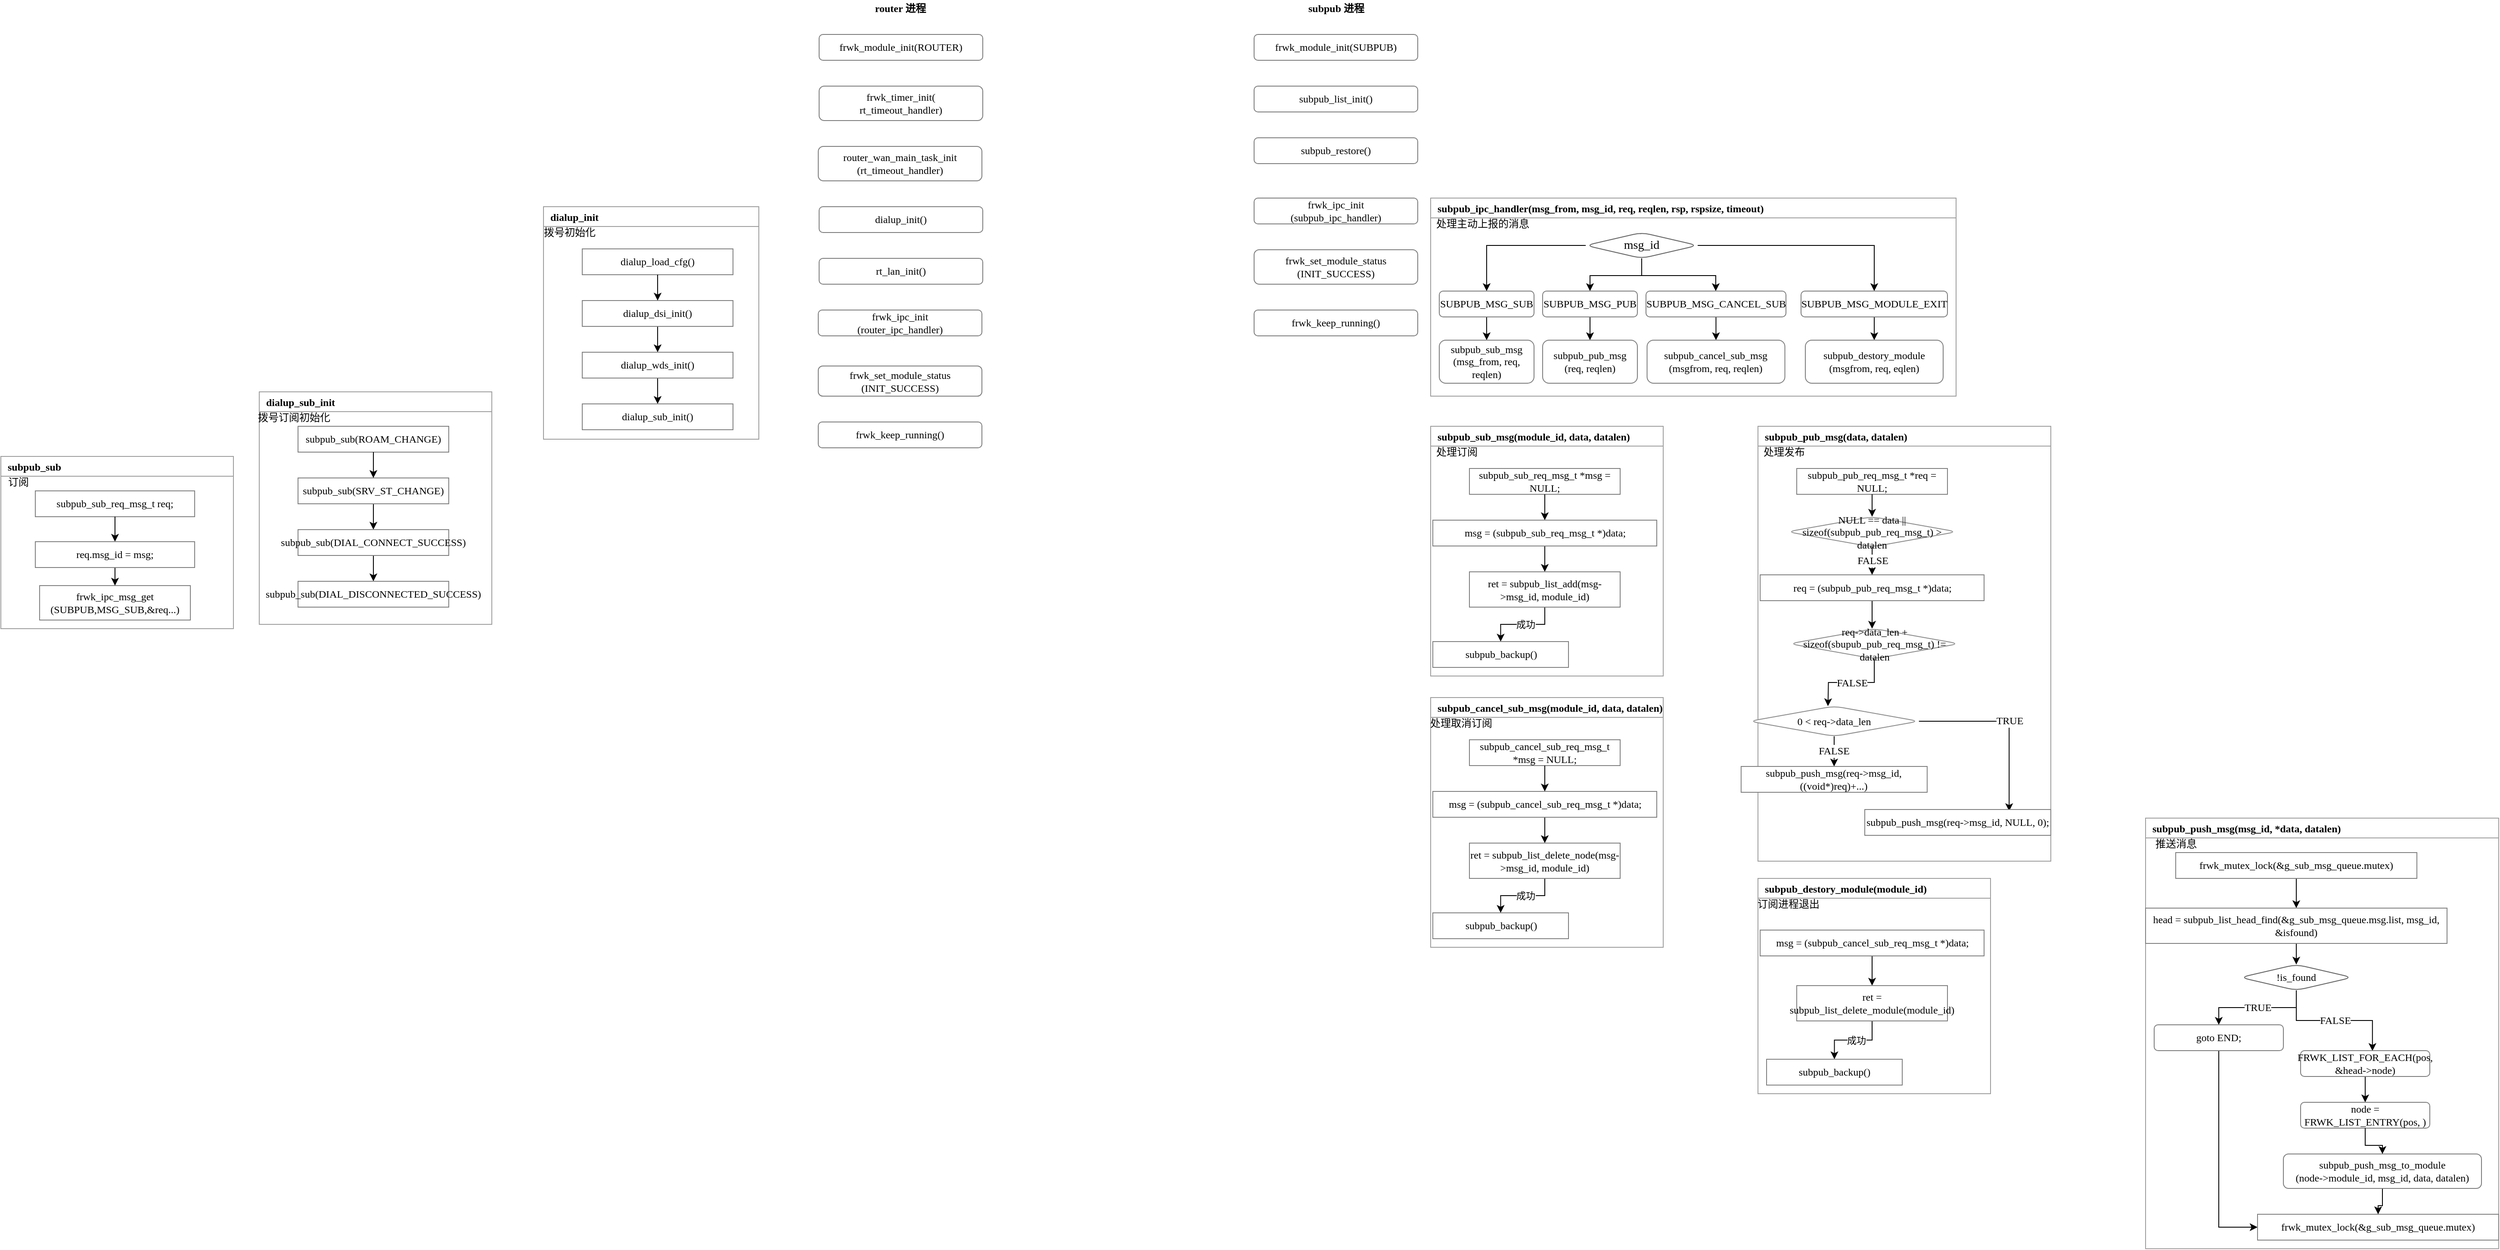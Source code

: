 <mxfile version="17.2.2" type="github" pages="2">
  <diagram id="_yite2Zf-Uj0zalYXne-" name="subpub">
    <mxGraphModel dx="2494" dy="1047" grid="1" gridSize="10" guides="1" tooltips="1" connect="1" arrows="1" fold="1" page="1" pageScale="1" pageWidth="827" pageHeight="1169" math="0" shadow="0">
      <root>
        <mxCell id="0" />
        <mxCell id="1" parent="0" />
        <mxCell id="a1q_T6QtjMjYey4jX7b8-1" value="frwk_module_init(ROUTER)" style="rounded=1;whiteSpace=wrap;html=1;strokeColor=#7D7D7D;fontFamily=Lucida Console;fontSize=12;" vertex="1" parent="1">
          <mxGeometry x="320" y="170" width="190" height="30" as="geometry" />
        </mxCell>
        <mxCell id="a1q_T6QtjMjYey4jX7b8-2" value="frwk_timer_init(&lt;br style=&quot;font-size: 12px;&quot;&gt;rt_timeout_handler)" style="rounded=1;whiteSpace=wrap;html=1;strokeColor=#7D7D7D;fontFamily=Lucida Console;fontSize=12;" vertex="1" parent="1">
          <mxGeometry x="320" y="230" width="190" height="40" as="geometry" />
        </mxCell>
        <mxCell id="a1q_T6QtjMjYey4jX7b8-3" value="router_wan_main_task_init&lt;br style=&quot;font-size: 12px;&quot;&gt;(rt_timeout_handler)" style="rounded=1;whiteSpace=wrap;html=1;strokeColor=#7D7D7D;fontFamily=Lucida Console;fontSize=12;" vertex="1" parent="1">
          <mxGeometry x="319" y="300" width="190" height="40" as="geometry" />
        </mxCell>
        <mxCell id="a1q_T6QtjMjYey4jX7b8-4" value="dialup_init()" style="rounded=1;whiteSpace=wrap;html=1;strokeColor=#7D7D7D;fontFamily=Lucida Console;fontSize=12;" vertex="1" parent="1">
          <mxGeometry x="320" y="370" width="190" height="30" as="geometry" />
        </mxCell>
        <mxCell id="a1q_T6QtjMjYey4jX7b8-5" value="rt_lan_init()" style="rounded=1;whiteSpace=wrap;html=1;strokeColor=#7D7D7D;fontFamily=Lucida Console;fontSize=12;" vertex="1" parent="1">
          <mxGeometry x="320" y="430" width="190" height="30" as="geometry" />
        </mxCell>
        <mxCell id="a1q_T6QtjMjYey4jX7b8-6" value="frwk_ipc_init&lt;br style=&quot;font-size: 12px;&quot;&gt;(router_ipc_handler)" style="rounded=1;whiteSpace=wrap;html=1;strokeColor=#7D7D7D;fontFamily=Lucida Console;fontSize=12;" vertex="1" parent="1">
          <mxGeometry x="319" y="490" width="190" height="30" as="geometry" />
        </mxCell>
        <mxCell id="a1q_T6QtjMjYey4jX7b8-7" value="frwk_keep_running()" style="rounded=1;whiteSpace=wrap;html=1;strokeColor=#7D7D7D;fontFamily=Lucida Console;fontSize=12;" vertex="1" parent="1">
          <mxGeometry x="319" y="620" width="190" height="30" as="geometry" />
        </mxCell>
        <mxCell id="a1q_T6QtjMjYey4jX7b8-8" value="  dialup_init" style="swimlane;sketch=0;fontFamily=Lucida Console;fontSize=12;align=left;strokeColor=#9E9E9E;startSize=23;fontStyle=1" vertex="1" parent="1">
          <mxGeometry y="370" width="250" height="270" as="geometry">
            <mxRectangle x="51" y="940" width="300" height="23" as="alternateBounds" />
          </mxGeometry>
        </mxCell>
        <mxCell id="a1q_T6QtjMjYey4jX7b8-9" value="dialup_load_cfg()" style="rounded=0;whiteSpace=wrap;html=1;sketch=0;strokeColor=#808080;fontSize=12;fontFamily=Lucida Console;" vertex="1" parent="a1q_T6QtjMjYey4jX7b8-8">
          <mxGeometry x="45" y="49" width="175" height="30" as="geometry" />
        </mxCell>
        <mxCell id="a1q_T6QtjMjYey4jX7b8-10" style="edgeStyle=orthogonalEdgeStyle;rounded=0;orthogonalLoop=1;jettySize=auto;html=1;fontFamily=Lucida Console;fontSize=12;" edge="1" parent="a1q_T6QtjMjYey4jX7b8-8" source="a1q_T6QtjMjYey4jX7b8-11" target="a1q_T6QtjMjYey4jX7b8-14">
          <mxGeometry relative="1" as="geometry" />
        </mxCell>
        <mxCell id="a1q_T6QtjMjYey4jX7b8-11" value="dialup_dsi_init()" style="rounded=0;whiteSpace=wrap;html=1;sketch=0;strokeColor=#808080;fontSize=12;fontFamily=Lucida Console;" vertex="1" parent="a1q_T6QtjMjYey4jX7b8-8">
          <mxGeometry x="45" y="109" width="175" height="30" as="geometry" />
        </mxCell>
        <mxCell id="a1q_T6QtjMjYey4jX7b8-12" style="edgeStyle=orthogonalEdgeStyle;rounded=0;orthogonalLoop=1;jettySize=auto;html=1;entryX=0.5;entryY=0;entryDx=0;entryDy=0;fontFamily=Lucida Console;fontSize=12;" edge="1" parent="a1q_T6QtjMjYey4jX7b8-8" source="a1q_T6QtjMjYey4jX7b8-9" target="a1q_T6QtjMjYey4jX7b8-11">
          <mxGeometry relative="1" as="geometry" />
        </mxCell>
        <mxCell id="a1q_T6QtjMjYey4jX7b8-13" style="edgeStyle=orthogonalEdgeStyle;rounded=0;orthogonalLoop=1;jettySize=auto;html=1;fontFamily=Lucida Console;fontSize=12;" edge="1" parent="a1q_T6QtjMjYey4jX7b8-8" source="a1q_T6QtjMjYey4jX7b8-14" target="a1q_T6QtjMjYey4jX7b8-15">
          <mxGeometry relative="1" as="geometry" />
        </mxCell>
        <mxCell id="a1q_T6QtjMjYey4jX7b8-14" value="dialup_wds_init()" style="rounded=0;whiteSpace=wrap;html=1;sketch=0;strokeColor=#808080;fontSize=12;fontFamily=Lucida Console;" vertex="1" parent="a1q_T6QtjMjYey4jX7b8-8">
          <mxGeometry x="45" y="169" width="175" height="30" as="geometry" />
        </mxCell>
        <mxCell id="a1q_T6QtjMjYey4jX7b8-15" value="dialup_sub_init()" style="rounded=0;whiteSpace=wrap;html=1;sketch=0;strokeColor=#808080;fontSize=12;fontFamily=Lucida Console;" vertex="1" parent="a1q_T6QtjMjYey4jX7b8-8">
          <mxGeometry x="45" y="229" width="175" height="30" as="geometry" />
        </mxCell>
        <mxCell id="a1q_T6QtjMjYey4jX7b8-16" value="&lt;span style=&quot;text-align: left&quot;&gt;拨号初始化&lt;/span&gt;" style="text;html=1;align=center;verticalAlign=middle;resizable=0;points=[];autosize=1;fontSize=12;fontFamily=Lucida Console;" vertex="1" parent="a1q_T6QtjMjYey4jX7b8-8">
          <mxGeometry x="-10" y="20" width="80" height="20" as="geometry" />
        </mxCell>
        <mxCell id="a1q_T6QtjMjYey4jX7b8-17" value="  dialup_sub_init" style="swimlane;sketch=0;fontFamily=Lucida Console;fontSize=12;align=left;strokeColor=#9E9E9E;startSize=23;" vertex="1" parent="1">
          <mxGeometry x="-330" y="585" width="270" height="270" as="geometry">
            <mxRectangle x="51" y="940" width="300" height="23" as="alternateBounds" />
          </mxGeometry>
        </mxCell>
        <mxCell id="a1q_T6QtjMjYey4jX7b8-18" value="subpub_sub(ROAM_CHANGE)" style="rounded=0;whiteSpace=wrap;html=1;sketch=0;strokeColor=#808080;fontSize=12;fontFamily=Lucida Console;" vertex="1" parent="a1q_T6QtjMjYey4jX7b8-17">
          <mxGeometry x="45" y="40" width="175" height="30" as="geometry" />
        </mxCell>
        <mxCell id="a1q_T6QtjMjYey4jX7b8-19" style="edgeStyle=orthogonalEdgeStyle;rounded=0;orthogonalLoop=1;jettySize=auto;html=1;fontFamily=Lucida Console;fontSize=12;" edge="1" parent="a1q_T6QtjMjYey4jX7b8-17" source="a1q_T6QtjMjYey4jX7b8-20" target="a1q_T6QtjMjYey4jX7b8-23">
          <mxGeometry relative="1" as="geometry" />
        </mxCell>
        <mxCell id="a1q_T6QtjMjYey4jX7b8-20" value="subpub_sub(SRV_ST_CHANGE)" style="rounded=0;whiteSpace=wrap;html=1;sketch=0;strokeColor=#808080;fontSize=12;fontFamily=Lucida Console;" vertex="1" parent="a1q_T6QtjMjYey4jX7b8-17">
          <mxGeometry x="45" y="100" width="175" height="30" as="geometry" />
        </mxCell>
        <mxCell id="a1q_T6QtjMjYey4jX7b8-21" style="edgeStyle=orthogonalEdgeStyle;rounded=0;orthogonalLoop=1;jettySize=auto;html=1;entryX=0.5;entryY=0;entryDx=0;entryDy=0;fontFamily=Lucida Console;fontSize=12;" edge="1" parent="a1q_T6QtjMjYey4jX7b8-17" source="a1q_T6QtjMjYey4jX7b8-18" target="a1q_T6QtjMjYey4jX7b8-20">
          <mxGeometry relative="1" as="geometry" />
        </mxCell>
        <mxCell id="a1q_T6QtjMjYey4jX7b8-22" style="edgeStyle=orthogonalEdgeStyle;rounded=0;orthogonalLoop=1;jettySize=auto;html=1;fontFamily=Lucida Console;fontSize=12;" edge="1" parent="a1q_T6QtjMjYey4jX7b8-17" source="a1q_T6QtjMjYey4jX7b8-23" target="a1q_T6QtjMjYey4jX7b8-24">
          <mxGeometry relative="1" as="geometry" />
        </mxCell>
        <mxCell id="a1q_T6QtjMjYey4jX7b8-23" value="subpub_sub(DIAL_CONNECT_SUCCESS)" style="rounded=0;whiteSpace=wrap;html=1;sketch=0;strokeColor=#808080;fontSize=12;fontFamily=Lucida Console;" vertex="1" parent="a1q_T6QtjMjYey4jX7b8-17">
          <mxGeometry x="45" y="160" width="175" height="30" as="geometry" />
        </mxCell>
        <mxCell id="a1q_T6QtjMjYey4jX7b8-24" value="subpub_sub(DIAL_DISCONNECTED_SUCCESS)" style="rounded=0;whiteSpace=wrap;html=1;sketch=0;strokeColor=#808080;fontSize=12;fontFamily=Lucida Console;" vertex="1" parent="a1q_T6QtjMjYey4jX7b8-17">
          <mxGeometry x="45" y="220" width="175" height="30" as="geometry" />
        </mxCell>
        <mxCell id="a1q_T6QtjMjYey4jX7b8-25" value="&lt;span style=&quot;text-align: left&quot;&gt;拨号订阅初始化&lt;/span&gt;" style="text;html=1;align=center;verticalAlign=middle;resizable=0;points=[];autosize=1;fontSize=12;fontFamily=Lucida Console;" vertex="1" parent="a1q_T6QtjMjYey4jX7b8-17">
          <mxGeometry x="-10" y="20" width="100" height="20" as="geometry" />
        </mxCell>
        <mxCell id="a1q_T6QtjMjYey4jX7b8-26" value="  subpub_sub" style="swimlane;sketch=0;fontFamily=Lucida Console;fontSize=12;align=left;strokeColor=#9E9E9E;startSize=23;" vertex="1" parent="1">
          <mxGeometry x="-630" y="660" width="270" height="200" as="geometry">
            <mxRectangle x="51" y="940" width="300" height="23" as="alternateBounds" />
          </mxGeometry>
        </mxCell>
        <mxCell id="a1q_T6QtjMjYey4jX7b8-27" value="subpub_sub_req_msg_t req;" style="rounded=0;whiteSpace=wrap;html=1;sketch=0;strokeColor=#808080;fontSize=12;fontFamily=Lucida Console;" vertex="1" parent="a1q_T6QtjMjYey4jX7b8-26">
          <mxGeometry x="40" y="40" width="185" height="30" as="geometry" />
        </mxCell>
        <mxCell id="a1q_T6QtjMjYey4jX7b8-28" value="frwk_ipc_msg_get&lt;br&gt;(SUBPUB,MSG_SUB,&amp;amp;req...)" style="rounded=0;whiteSpace=wrap;html=1;sketch=0;strokeColor=#808080;fontSize=12;fontFamily=Lucida Console;" vertex="1" parent="a1q_T6QtjMjYey4jX7b8-26">
          <mxGeometry x="45" y="150" width="175" height="40" as="geometry" />
        </mxCell>
        <mxCell id="a1q_T6QtjMjYey4jX7b8-29" style="edgeStyle=orthogonalEdgeStyle;rounded=0;orthogonalLoop=1;jettySize=auto;html=1;entryX=0.5;entryY=0;entryDx=0;entryDy=0;fontFamily=Lucida Console;fontSize=12;" edge="1" parent="a1q_T6QtjMjYey4jX7b8-26" source="a1q_T6QtjMjYey4jX7b8-27" target="a1q_T6QtjMjYey4jX7b8-32">
          <mxGeometry relative="1" as="geometry" />
        </mxCell>
        <mxCell id="a1q_T6QtjMjYey4jX7b8-30" value="&lt;span style=&quot;text-align: left&quot;&gt;订阅&lt;/span&gt;" style="text;html=1;align=center;verticalAlign=middle;resizable=0;points=[];autosize=1;fontSize=12;fontFamily=Lucida Console;" vertex="1" parent="a1q_T6QtjMjYey4jX7b8-26">
          <mxGeometry y="20" width="40" height="20" as="geometry" />
        </mxCell>
        <mxCell id="a1q_T6QtjMjYey4jX7b8-31" style="edgeStyle=orthogonalEdgeStyle;rounded=0;orthogonalLoop=1;jettySize=auto;html=1;fontFamily=Lucida Console;fontSize=12;" edge="1" parent="a1q_T6QtjMjYey4jX7b8-26" source="a1q_T6QtjMjYey4jX7b8-32" target="a1q_T6QtjMjYey4jX7b8-28">
          <mxGeometry relative="1" as="geometry" />
        </mxCell>
        <mxCell id="a1q_T6QtjMjYey4jX7b8-32" value="req.msg_id = msg;" style="rounded=0;whiteSpace=wrap;html=1;sketch=0;strokeColor=#808080;fontSize=12;fontFamily=Lucida Console;" vertex="1" parent="a1q_T6QtjMjYey4jX7b8-26">
          <mxGeometry x="40" y="99" width="185" height="30" as="geometry" />
        </mxCell>
        <mxCell id="a1q_T6QtjMjYey4jX7b8-33" value="router 进程" style="text;html=1;align=center;verticalAlign=middle;resizable=0;points=[];autosize=1;fontSize=12;fontFamily=Lucida Console;fontStyle=1" vertex="1" parent="1">
          <mxGeometry x="369" y="130" width="90" height="20" as="geometry" />
        </mxCell>
        <mxCell id="a1q_T6QtjMjYey4jX7b8-34" value="subpub 进程" style="text;html=1;align=center;verticalAlign=middle;resizable=0;points=[];autosize=1;fontSize=12;fontFamily=Lucida Console;fontStyle=1" vertex="1" parent="1">
          <mxGeometry x="875" y="130" width="90" height="20" as="geometry" />
        </mxCell>
        <mxCell id="a1q_T6QtjMjYey4jX7b8-35" value="frwk_module_init(SUBPUB)" style="rounded=1;whiteSpace=wrap;html=1;strokeColor=#7D7D7D;fontFamily=Lucida Console;fontSize=12;" vertex="1" parent="1">
          <mxGeometry x="825" y="170" width="190" height="30" as="geometry" />
        </mxCell>
        <mxCell id="a1q_T6QtjMjYey4jX7b8-36" value="frwk_ipc_init&lt;br style=&quot;font-size: 12px&quot;&gt;(subpub_ipc_handler)" style="rounded=1;whiteSpace=wrap;html=1;strokeColor=#7D7D7D;fontFamily=Lucida Console;fontSize=12;" vertex="1" parent="1">
          <mxGeometry x="825" y="360" width="190" height="30" as="geometry" />
        </mxCell>
        <mxCell id="a1q_T6QtjMjYey4jX7b8-37" value="subpub_list_init()" style="rounded=1;whiteSpace=wrap;html=1;strokeColor=#7D7D7D;fontFamily=Lucida Console;fontSize=12;" vertex="1" parent="1">
          <mxGeometry x="825" y="230" width="190" height="30" as="geometry" />
        </mxCell>
        <mxCell id="a1q_T6QtjMjYey4jX7b8-38" value="subpub_restore()" style="rounded=1;whiteSpace=wrap;html=1;strokeColor=#7D7D7D;fontFamily=Lucida Console;fontSize=12;" vertex="1" parent="1">
          <mxGeometry x="825" y="290" width="190" height="30" as="geometry" />
        </mxCell>
        <mxCell id="a1q_T6QtjMjYey4jX7b8-39" value="frwk_keep_running()" style="rounded=1;whiteSpace=wrap;html=1;strokeColor=#7D7D7D;fontFamily=Lucida Console;fontSize=12;" vertex="1" parent="1">
          <mxGeometry x="825" y="490" width="190" height="30" as="geometry" />
        </mxCell>
        <mxCell id="a1q_T6QtjMjYey4jX7b8-40" value="frwk_set_module_status&lt;br&gt;(INIT_SUCCESS)" style="rounded=1;whiteSpace=wrap;html=1;strokeColor=#7D7D7D;fontFamily=Lucida Console;fontSize=12;" vertex="1" parent="1">
          <mxGeometry x="319" y="555" width="190" height="35" as="geometry" />
        </mxCell>
        <mxCell id="a1q_T6QtjMjYey4jX7b8-41" value="frwk_set_module_status&lt;br&gt;(INIT_SUCCESS)" style="rounded=1;whiteSpace=wrap;html=1;strokeColor=#7D7D7D;fontFamily=Lucida Console;fontSize=12;" vertex="1" parent="1">
          <mxGeometry x="825" y="420" width="190" height="40" as="geometry" />
        </mxCell>
        <mxCell id="a1q_T6QtjMjYey4jX7b8-42" value="  subpub_ipc_handler(msg_from, msg_id, req, reqlen, rsp, rspsize, timeout)" style="swimlane;sketch=0;fontFamily=Lucida Console;fontSize=12;align=left;strokeColor=#9E9E9E;startSize=23;fontStyle=1" vertex="1" parent="1">
          <mxGeometry x="1030" y="360" width="610" height="230" as="geometry">
            <mxRectangle x="51" y="940" width="300" height="23" as="alternateBounds" />
          </mxGeometry>
        </mxCell>
        <mxCell id="a1q_T6QtjMjYey4jX7b8-43" value="&lt;div style=&quot;text-align: left&quot;&gt;&lt;span&gt;处理主动上报的消息&lt;/span&gt;&lt;/div&gt;" style="text;html=1;align=center;verticalAlign=middle;resizable=0;points=[];autosize=1;fontSize=12;fontFamily=Lucida Console;" vertex="1" parent="a1q_T6QtjMjYey4jX7b8-42">
          <mxGeometry y="20" width="120" height="20" as="geometry" />
        </mxCell>
        <mxCell id="a1q_T6QtjMjYey4jX7b8-44" style="edgeStyle=orthogonalEdgeStyle;rounded=0;orthogonalLoop=1;jettySize=auto;html=1;fontFamily=Lucida Console;fontSize=12;" edge="1" parent="a1q_T6QtjMjYey4jX7b8-42" source="a1q_T6QtjMjYey4jX7b8-48" target="a1q_T6QtjMjYey4jX7b8-50">
          <mxGeometry relative="1" as="geometry" />
        </mxCell>
        <mxCell id="a1q_T6QtjMjYey4jX7b8-45" style="edgeStyle=orthogonalEdgeStyle;rounded=0;orthogonalLoop=1;jettySize=auto;html=1;fontFamily=Lucida Console;fontSize=12;" edge="1" parent="a1q_T6QtjMjYey4jX7b8-42" source="a1q_T6QtjMjYey4jX7b8-48" target="a1q_T6QtjMjYey4jX7b8-56">
          <mxGeometry relative="1" as="geometry" />
        </mxCell>
        <mxCell id="a1q_T6QtjMjYey4jX7b8-46" style="edgeStyle=orthogonalEdgeStyle;rounded=0;orthogonalLoop=1;jettySize=auto;html=1;fontFamily=Lucida Console;fontSize=12;" edge="1" parent="a1q_T6QtjMjYey4jX7b8-42" source="a1q_T6QtjMjYey4jX7b8-48" target="a1q_T6QtjMjYey4jX7b8-52">
          <mxGeometry relative="1" as="geometry" />
        </mxCell>
        <mxCell id="a1q_T6QtjMjYey4jX7b8-47" style="edgeStyle=orthogonalEdgeStyle;rounded=0;orthogonalLoop=1;jettySize=auto;html=1;fontFamily=Lucida Console;fontSize=12;" edge="1" parent="a1q_T6QtjMjYey4jX7b8-42" source="a1q_T6QtjMjYey4jX7b8-48" target="a1q_T6QtjMjYey4jX7b8-54">
          <mxGeometry relative="1" as="geometry">
            <Array as="points">
              <mxPoint x="245" y="90" />
              <mxPoint x="331" y="90" />
            </Array>
          </mxGeometry>
        </mxCell>
        <mxCell id="a1q_T6QtjMjYey4jX7b8-48" value="msg_id" style="rhombus;whiteSpace=wrap;html=1;sketch=0;rounded=1;fontFamily=Lucida Console;fontSize=14;strokeColor=#616161;" vertex="1" parent="a1q_T6QtjMjYey4jX7b8-42">
          <mxGeometry x="180" y="40" width="130" height="30" as="geometry" />
        </mxCell>
        <mxCell id="a1q_T6QtjMjYey4jX7b8-49" style="edgeStyle=orthogonalEdgeStyle;rounded=0;orthogonalLoop=1;jettySize=auto;html=1;fontFamily=Lucida Console;fontSize=12;" edge="1" parent="a1q_T6QtjMjYey4jX7b8-42" source="a1q_T6QtjMjYey4jX7b8-50" target="a1q_T6QtjMjYey4jX7b8-57">
          <mxGeometry relative="1" as="geometry" />
        </mxCell>
        <mxCell id="a1q_T6QtjMjYey4jX7b8-50" value="SUBPUB_MSG_SUB" style="rounded=1;whiteSpace=wrap;html=1;strokeColor=#7D7D7D;fontFamily=Lucida Console;" vertex="1" parent="a1q_T6QtjMjYey4jX7b8-42">
          <mxGeometry x="10" y="108" width="110" height="30" as="geometry" />
        </mxCell>
        <mxCell id="a1q_T6QtjMjYey4jX7b8-51" style="edgeStyle=orthogonalEdgeStyle;rounded=0;orthogonalLoop=1;jettySize=auto;html=1;fontFamily=Lucida Console;fontSize=12;" edge="1" parent="a1q_T6QtjMjYey4jX7b8-42" source="a1q_T6QtjMjYey4jX7b8-52" target="a1q_T6QtjMjYey4jX7b8-58">
          <mxGeometry relative="1" as="geometry" />
        </mxCell>
        <mxCell id="a1q_T6QtjMjYey4jX7b8-52" value="SUBPUB_MSG_PUB" style="rounded=1;whiteSpace=wrap;html=1;strokeColor=#7D7D7D;fontFamily=Lucida Console;" vertex="1" parent="a1q_T6QtjMjYey4jX7b8-42">
          <mxGeometry x="130" y="108" width="110" height="30" as="geometry" />
        </mxCell>
        <mxCell id="a1q_T6QtjMjYey4jX7b8-53" style="edgeStyle=orthogonalEdgeStyle;rounded=0;orthogonalLoop=1;jettySize=auto;html=1;entryX=0.5;entryY=0;entryDx=0;entryDy=0;fontFamily=Lucida Console;fontSize=12;" edge="1" parent="a1q_T6QtjMjYey4jX7b8-42" source="a1q_T6QtjMjYey4jX7b8-54" target="a1q_T6QtjMjYey4jX7b8-59">
          <mxGeometry relative="1" as="geometry" />
        </mxCell>
        <mxCell id="a1q_T6QtjMjYey4jX7b8-54" value="SUBPUB_MSG_CANCEL_SUB" style="rounded=1;whiteSpace=wrap;html=1;strokeColor=#7D7D7D;fontFamily=Lucida Console;" vertex="1" parent="a1q_T6QtjMjYey4jX7b8-42">
          <mxGeometry x="250" y="108" width="162.5" height="30" as="geometry" />
        </mxCell>
        <mxCell id="a1q_T6QtjMjYey4jX7b8-55" style="edgeStyle=orthogonalEdgeStyle;rounded=0;orthogonalLoop=1;jettySize=auto;html=1;fontFamily=Lucida Console;fontSize=12;" edge="1" parent="a1q_T6QtjMjYey4jX7b8-42" source="a1q_T6QtjMjYey4jX7b8-56" target="a1q_T6QtjMjYey4jX7b8-60">
          <mxGeometry relative="1" as="geometry" />
        </mxCell>
        <mxCell id="a1q_T6QtjMjYey4jX7b8-56" value="SUBPUB_MSG_MODULE_EXIT" style="rounded=1;whiteSpace=wrap;html=1;strokeColor=#7D7D7D;fontFamily=Lucida Console;" vertex="1" parent="a1q_T6QtjMjYey4jX7b8-42">
          <mxGeometry x="430" y="108" width="170" height="30" as="geometry" />
        </mxCell>
        <mxCell id="a1q_T6QtjMjYey4jX7b8-57" value="subpub_sub_msg&lt;br&gt;(msg_from, req, reqlen)" style="rounded=1;whiteSpace=wrap;html=1;strokeColor=#7D7D7D;fontFamily=Lucida Console;" vertex="1" parent="a1q_T6QtjMjYey4jX7b8-42">
          <mxGeometry x="10" y="165" width="110" height="50" as="geometry" />
        </mxCell>
        <mxCell id="a1q_T6QtjMjYey4jX7b8-58" value="subpub_pub_msg&lt;br&gt;(req, reqlen)" style="rounded=1;whiteSpace=wrap;html=1;strokeColor=#7D7D7D;fontFamily=Lucida Console;" vertex="1" parent="a1q_T6QtjMjYey4jX7b8-42">
          <mxGeometry x="130" y="165" width="110" height="50" as="geometry" />
        </mxCell>
        <mxCell id="a1q_T6QtjMjYey4jX7b8-59" value="subpub_cancel_sub_msg&lt;br&gt;(msgfrom, req, reqlen)" style="rounded=1;whiteSpace=wrap;html=1;strokeColor=#7D7D7D;fontFamily=Lucida Console;" vertex="1" parent="a1q_T6QtjMjYey4jX7b8-42">
          <mxGeometry x="251.25" y="165" width="160" height="50" as="geometry" />
        </mxCell>
        <mxCell id="a1q_T6QtjMjYey4jX7b8-60" value="subpub_destory_module&lt;br&gt;(msgfrom, req, eqlen)" style="rounded=1;whiteSpace=wrap;html=1;strokeColor=#7D7D7D;fontFamily=Lucida Console;" vertex="1" parent="a1q_T6QtjMjYey4jX7b8-42">
          <mxGeometry x="435" y="165" width="160" height="50" as="geometry" />
        </mxCell>
        <mxCell id="a1q_T6QtjMjYey4jX7b8-61" value="  subpub_sub_msg(module_id, data, datalen)" style="swimlane;sketch=0;fontFamily=Lucida Console;fontSize=12;align=left;strokeColor=#9E9E9E;startSize=23;fontStyle=1" vertex="1" parent="1">
          <mxGeometry x="1030" y="625" width="270" height="290" as="geometry">
            <mxRectangle x="51" y="940" width="300" height="23" as="alternateBounds" />
          </mxGeometry>
        </mxCell>
        <mxCell id="a1q_T6QtjMjYey4jX7b8-62" value="subpub_sub_req_msg_t *msg = NULL;" style="rounded=0;whiteSpace=wrap;html=1;sketch=0;strokeColor=#808080;fontSize=12;fontFamily=Lucida Console;" vertex="1" parent="a1q_T6QtjMjYey4jX7b8-61">
          <mxGeometry x="45" y="49" width="175" height="30" as="geometry" />
        </mxCell>
        <mxCell id="a1q_T6QtjMjYey4jX7b8-63" style="edgeStyle=orthogonalEdgeStyle;rounded=0;orthogonalLoop=1;jettySize=auto;html=1;fontFamily=Lucida Console;fontSize=12;" edge="1" parent="a1q_T6QtjMjYey4jX7b8-61" source="a1q_T6QtjMjYey4jX7b8-64" target="a1q_T6QtjMjYey4jX7b8-68">
          <mxGeometry relative="1" as="geometry" />
        </mxCell>
        <mxCell id="a1q_T6QtjMjYey4jX7b8-64" value="msg = (subpub_sub_req_msg_t *)data;" style="rounded=0;whiteSpace=wrap;html=1;sketch=0;strokeColor=#808080;fontSize=12;fontFamily=Lucida Console;" vertex="1" parent="a1q_T6QtjMjYey4jX7b8-61">
          <mxGeometry x="2.5" y="109" width="260" height="30" as="geometry" />
        </mxCell>
        <mxCell id="a1q_T6QtjMjYey4jX7b8-65" style="edgeStyle=orthogonalEdgeStyle;rounded=0;orthogonalLoop=1;jettySize=auto;html=1;entryX=0.5;entryY=0;entryDx=0;entryDy=0;fontFamily=Lucida Console;fontSize=12;" edge="1" parent="a1q_T6QtjMjYey4jX7b8-61" source="a1q_T6QtjMjYey4jX7b8-62" target="a1q_T6QtjMjYey4jX7b8-64">
          <mxGeometry relative="1" as="geometry" />
        </mxCell>
        <mxCell id="a1q_T6QtjMjYey4jX7b8-66" style="edgeStyle=orthogonalEdgeStyle;rounded=0;orthogonalLoop=1;jettySize=auto;html=1;fontFamily=Lucida Console;fontSize=12;" edge="1" parent="a1q_T6QtjMjYey4jX7b8-61" source="a1q_T6QtjMjYey4jX7b8-68" target="a1q_T6QtjMjYey4jX7b8-69">
          <mxGeometry relative="1" as="geometry" />
        </mxCell>
        <mxCell id="a1q_T6QtjMjYey4jX7b8-67" value="成功" style="edgeLabel;html=1;align=center;verticalAlign=middle;resizable=0;points=[];fontSize=11;fontFamily=Lucida Console;" vertex="1" connectable="0" parent="a1q_T6QtjMjYey4jX7b8-66">
          <mxGeometry x="-0.343" y="1" relative="1" as="geometry">
            <mxPoint x="-12.5" y="-1" as="offset" />
          </mxGeometry>
        </mxCell>
        <mxCell id="a1q_T6QtjMjYey4jX7b8-68" value="ret = subpub_list_add(msg-&amp;gt;msg_id, module_id)" style="rounded=0;whiteSpace=wrap;html=1;sketch=0;strokeColor=#808080;fontSize=12;fontFamily=Lucida Console;" vertex="1" parent="a1q_T6QtjMjYey4jX7b8-61">
          <mxGeometry x="45" y="169" width="175" height="41" as="geometry" />
        </mxCell>
        <mxCell id="a1q_T6QtjMjYey4jX7b8-69" value="subpub_backup()" style="rounded=0;whiteSpace=wrap;html=1;sketch=0;strokeColor=#808080;fontSize=12;fontFamily=Lucida Console;" vertex="1" parent="a1q_T6QtjMjYey4jX7b8-61">
          <mxGeometry x="2.5" y="250" width="157.5" height="30" as="geometry" />
        </mxCell>
        <mxCell id="a1q_T6QtjMjYey4jX7b8-70" value="&lt;div style=&quot;text-align: left&quot;&gt;&lt;span&gt;处理订阅&lt;/span&gt;&lt;/div&gt;" style="text;html=1;align=center;verticalAlign=middle;resizable=0;points=[];autosize=1;fontSize=12;fontFamily=Lucida Console;" vertex="1" parent="a1q_T6QtjMjYey4jX7b8-61">
          <mxGeometry y="20" width="60" height="20" as="geometry" />
        </mxCell>
        <mxCell id="a1q_T6QtjMjYey4jX7b8-71" value="  subpub_pub_msg(data, datalen)" style="swimlane;sketch=0;fontFamily=Lucida Console;fontSize=12;align=left;strokeColor=#9E9E9E;startSize=23;fontStyle=1" vertex="1" parent="1">
          <mxGeometry x="1410" y="625" width="340" height="505" as="geometry">
            <mxRectangle x="51" y="940" width="300" height="23" as="alternateBounds" />
          </mxGeometry>
        </mxCell>
        <mxCell id="a1q_T6QtjMjYey4jX7b8-72" value="subpub_pub_req_msg_t *req = NULL;" style="rounded=0;whiteSpace=wrap;html=1;sketch=0;strokeColor=#808080;fontSize=12;fontFamily=Lucida Console;" vertex="1" parent="a1q_T6QtjMjYey4jX7b8-71">
          <mxGeometry x="45" y="49" width="175" height="30" as="geometry" />
        </mxCell>
        <mxCell id="a1q_T6QtjMjYey4jX7b8-73" style="edgeStyle=orthogonalEdgeStyle;rounded=0;orthogonalLoop=1;jettySize=auto;html=1;fontFamily=Lucida Console;fontSize=12;" edge="1" parent="a1q_T6QtjMjYey4jX7b8-71" source="a1q_T6QtjMjYey4jX7b8-74">
          <mxGeometry relative="1" as="geometry">
            <mxPoint x="132.5" y="235" as="targetPoint" />
          </mxGeometry>
        </mxCell>
        <mxCell id="a1q_T6QtjMjYey4jX7b8-74" value="req = (subpub_pub_req_msg_t *)data;" style="rounded=0;whiteSpace=wrap;html=1;sketch=0;strokeColor=#808080;fontSize=12;fontFamily=Lucida Console;" vertex="1" parent="a1q_T6QtjMjYey4jX7b8-71">
          <mxGeometry x="2.5" y="172.5" width="260" height="30" as="geometry" />
        </mxCell>
        <mxCell id="a1q_T6QtjMjYey4jX7b8-75" style="edgeStyle=orthogonalEdgeStyle;rounded=0;orthogonalLoop=1;jettySize=auto;html=1;fontFamily=Lucida Console;fontSize=12;entryX=0.5;entryY=0;entryDx=0;entryDy=0;" edge="1" parent="a1q_T6QtjMjYey4jX7b8-71" source="a1q_T6QtjMjYey4jX7b8-72" target="a1q_T6QtjMjYey4jX7b8-79">
          <mxGeometry relative="1" as="geometry">
            <mxPoint x="133" y="114" as="targetPoint" />
          </mxGeometry>
        </mxCell>
        <mxCell id="a1q_T6QtjMjYey4jX7b8-76" value="FALSE" style="edgeStyle=orthogonalEdgeStyle;rounded=0;orthogonalLoop=1;jettySize=auto;html=1;fontFamily=Lucida Console;fontSize=12;" edge="1" parent="a1q_T6QtjMjYey4jX7b8-71" source="a1q_T6QtjMjYey4jX7b8-80">
          <mxGeometry relative="1" as="geometry">
            <mxPoint x="132.5" y="276" as="sourcePoint" />
            <mxPoint x="81.25" y="325" as="targetPoint" />
          </mxGeometry>
        </mxCell>
        <mxCell id="a1q_T6QtjMjYey4jX7b8-77" value="&lt;div style=&quot;text-align: left&quot;&gt;&lt;span&gt;处理发布&lt;/span&gt;&lt;/div&gt;" style="text;html=1;align=center;verticalAlign=middle;resizable=0;points=[];autosize=1;fontSize=12;fontFamily=Lucida Console;" vertex="1" parent="a1q_T6QtjMjYey4jX7b8-71">
          <mxGeometry y="20" width="60" height="20" as="geometry" />
        </mxCell>
        <mxCell id="a1q_T6QtjMjYey4jX7b8-78" value="FALSE" style="edgeStyle=orthogonalEdgeStyle;rounded=0;orthogonalLoop=1;jettySize=auto;html=1;entryX=0.5;entryY=0;entryDx=0;entryDy=0;fontFamily=Lucida Console;fontSize=12;" edge="1" parent="a1q_T6QtjMjYey4jX7b8-71" source="a1q_T6QtjMjYey4jX7b8-79" target="a1q_T6QtjMjYey4jX7b8-74">
          <mxGeometry relative="1" as="geometry" />
        </mxCell>
        <mxCell id="a1q_T6QtjMjYey4jX7b8-79" value="NULL == data ||&lt;br&gt;sizeof(subpub_pub_req_msg_t) &amp;gt; datalen" style="rhombus;whiteSpace=wrap;html=1;sketch=0;rounded=1;fontFamily=Lucida Console;fontSize=12;strokeColor=#8C8C8C;" vertex="1" parent="a1q_T6QtjMjYey4jX7b8-71">
          <mxGeometry x="34.07" y="105" width="196.87" height="35" as="geometry" />
        </mxCell>
        <mxCell id="a1q_T6QtjMjYey4jX7b8-80" value="req-&amp;gt;data_len + sizeof(sbupub_pub_req_msg_t) != datalen" style="rhombus;whiteSpace=wrap;html=1;sketch=0;rounded=1;fontFamily=Lucida Console;fontSize=12;strokeColor=#8C8C8C;" vertex="1" parent="a1q_T6QtjMjYey4jX7b8-71">
          <mxGeometry x="36.57" y="235" width="196.87" height="35" as="geometry" />
        </mxCell>
        <mxCell id="a1q_T6QtjMjYey4jX7b8-81" value="FALSE" style="edgeStyle=orthogonalEdgeStyle;rounded=0;orthogonalLoop=1;jettySize=auto;html=1;fontFamily=Lucida Console;fontSize=12;" edge="1" parent="a1q_T6QtjMjYey4jX7b8-71" source="a1q_T6QtjMjYey4jX7b8-83" target="a1q_T6QtjMjYey4jX7b8-84">
          <mxGeometry relative="1" as="geometry" />
        </mxCell>
        <mxCell id="a1q_T6QtjMjYey4jX7b8-82" value="TRUE" style="edgeStyle=orthogonalEdgeStyle;rounded=0;orthogonalLoop=1;jettySize=auto;html=1;entryX=0.776;entryY=0.061;entryDx=0;entryDy=0;entryPerimeter=0;fontFamily=Lucida Console;fontSize=12;" edge="1" parent="a1q_T6QtjMjYey4jX7b8-71" source="a1q_T6QtjMjYey4jX7b8-83" target="a1q_T6QtjMjYey4jX7b8-85">
          <mxGeometry relative="1" as="geometry">
            <Array as="points">
              <mxPoint x="292" y="343" />
            </Array>
          </mxGeometry>
        </mxCell>
        <mxCell id="a1q_T6QtjMjYey4jX7b8-83" value="0 &amp;lt; req-&amp;gt;data_len" style="rhombus;whiteSpace=wrap;html=1;sketch=0;rounded=1;fontFamily=Lucida Console;fontSize=12;strokeColor=#8C8C8C;" vertex="1" parent="a1q_T6QtjMjYey4jX7b8-71">
          <mxGeometry x="-10" y="325" width="196.87" height="35" as="geometry" />
        </mxCell>
        <mxCell id="a1q_T6QtjMjYey4jX7b8-84" value="subpub_push_msg(req-&amp;gt;msg_id, ((void*)req)+...)" style="rounded=0;whiteSpace=wrap;html=1;sketch=0;strokeColor=#808080;fontSize=12;fontFamily=Lucida Console;" vertex="1" parent="a1q_T6QtjMjYey4jX7b8-71">
          <mxGeometry x="-19.56" y="395" width="216" height="30" as="geometry" />
        </mxCell>
        <mxCell id="a1q_T6QtjMjYey4jX7b8-85" value="subpub_push_msg(req-&amp;gt;msg_id, NULL, 0);" style="rounded=0;whiteSpace=wrap;html=1;sketch=0;strokeColor=#808080;fontSize=12;fontFamily=Lucida Console;" vertex="1" parent="a1q_T6QtjMjYey4jX7b8-71">
          <mxGeometry x="124" y="445" width="216" height="30" as="geometry" />
        </mxCell>
        <mxCell id="a1q_T6QtjMjYey4jX7b8-86" value="  subpub_cancel_sub_msg(module_id, data, datalen)" style="swimlane;sketch=0;fontFamily=Lucida Console;fontSize=12;align=left;strokeColor=#9E9E9E;startSize=23;fontStyle=1" vertex="1" parent="1">
          <mxGeometry x="1030" y="940" width="270" height="290" as="geometry">
            <mxRectangle x="51" y="940" width="300" height="23" as="alternateBounds" />
          </mxGeometry>
        </mxCell>
        <mxCell id="a1q_T6QtjMjYey4jX7b8-87" value="subpub_cancel_sub_req_msg_t *msg = NULL;" style="rounded=0;whiteSpace=wrap;html=1;sketch=0;strokeColor=#808080;fontSize=12;fontFamily=Lucida Console;" vertex="1" parent="a1q_T6QtjMjYey4jX7b8-86">
          <mxGeometry x="45" y="49" width="175" height="30" as="geometry" />
        </mxCell>
        <mxCell id="a1q_T6QtjMjYey4jX7b8-88" style="edgeStyle=orthogonalEdgeStyle;rounded=0;orthogonalLoop=1;jettySize=auto;html=1;fontFamily=Lucida Console;fontSize=12;" edge="1" parent="a1q_T6QtjMjYey4jX7b8-86" source="a1q_T6QtjMjYey4jX7b8-89" target="a1q_T6QtjMjYey4jX7b8-93">
          <mxGeometry relative="1" as="geometry" />
        </mxCell>
        <mxCell id="a1q_T6QtjMjYey4jX7b8-89" value="msg = (subpub_cancel_sub_req_msg_t *)data;" style="rounded=0;whiteSpace=wrap;html=1;sketch=0;strokeColor=#808080;fontSize=12;fontFamily=Lucida Console;" vertex="1" parent="a1q_T6QtjMjYey4jX7b8-86">
          <mxGeometry x="2.5" y="109" width="260" height="30" as="geometry" />
        </mxCell>
        <mxCell id="a1q_T6QtjMjYey4jX7b8-90" style="edgeStyle=orthogonalEdgeStyle;rounded=0;orthogonalLoop=1;jettySize=auto;html=1;entryX=0.5;entryY=0;entryDx=0;entryDy=0;fontFamily=Lucida Console;fontSize=12;" edge="1" parent="a1q_T6QtjMjYey4jX7b8-86" source="a1q_T6QtjMjYey4jX7b8-87" target="a1q_T6QtjMjYey4jX7b8-89">
          <mxGeometry relative="1" as="geometry" />
        </mxCell>
        <mxCell id="a1q_T6QtjMjYey4jX7b8-91" style="edgeStyle=orthogonalEdgeStyle;rounded=0;orthogonalLoop=1;jettySize=auto;html=1;fontFamily=Lucida Console;fontSize=12;" edge="1" parent="a1q_T6QtjMjYey4jX7b8-86" source="a1q_T6QtjMjYey4jX7b8-93" target="a1q_T6QtjMjYey4jX7b8-94">
          <mxGeometry relative="1" as="geometry" />
        </mxCell>
        <mxCell id="a1q_T6QtjMjYey4jX7b8-92" value="成功" style="edgeLabel;html=1;align=center;verticalAlign=middle;resizable=0;points=[];fontSize=11;fontFamily=Lucida Console;" vertex="1" connectable="0" parent="a1q_T6QtjMjYey4jX7b8-91">
          <mxGeometry x="-0.343" y="1" relative="1" as="geometry">
            <mxPoint x="-12.5" y="-1" as="offset" />
          </mxGeometry>
        </mxCell>
        <mxCell id="a1q_T6QtjMjYey4jX7b8-93" value="ret = subpub_list_delete_node(msg-&amp;gt;msg_id, module_id)" style="rounded=0;whiteSpace=wrap;html=1;sketch=0;strokeColor=#808080;fontSize=12;fontFamily=Lucida Console;" vertex="1" parent="a1q_T6QtjMjYey4jX7b8-86">
          <mxGeometry x="45" y="169" width="175" height="41" as="geometry" />
        </mxCell>
        <mxCell id="a1q_T6QtjMjYey4jX7b8-94" value="subpub_backup()" style="rounded=0;whiteSpace=wrap;html=1;sketch=0;strokeColor=#808080;fontSize=12;fontFamily=Lucida Console;" vertex="1" parent="a1q_T6QtjMjYey4jX7b8-86">
          <mxGeometry x="2.5" y="250" width="157.5" height="30" as="geometry" />
        </mxCell>
        <mxCell id="a1q_T6QtjMjYey4jX7b8-95" value="&lt;div style=&quot;text-align: left&quot;&gt;&lt;span&gt;处理取消订阅&lt;/span&gt;&lt;/div&gt;" style="text;html=1;align=center;verticalAlign=middle;resizable=0;points=[];autosize=1;fontSize=12;fontFamily=Lucida Console;" vertex="1" parent="a1q_T6QtjMjYey4jX7b8-86">
          <mxGeometry x="-10" y="20" width="90" height="20" as="geometry" />
        </mxCell>
        <mxCell id="a1q_T6QtjMjYey4jX7b8-96" value="  subpub_destory_module(module_id)" style="swimlane;sketch=0;fontFamily=Lucida Console;fontSize=12;align=left;strokeColor=#9E9E9E;startSize=23;fontStyle=1" vertex="1" parent="1">
          <mxGeometry x="1410" y="1150" width="270" height="250" as="geometry">
            <mxRectangle x="51" y="940" width="300" height="23" as="alternateBounds" />
          </mxGeometry>
        </mxCell>
        <mxCell id="a1q_T6QtjMjYey4jX7b8-97" style="edgeStyle=orthogonalEdgeStyle;rounded=0;orthogonalLoop=1;jettySize=auto;html=1;fontFamily=Lucida Console;fontSize=12;" edge="1" parent="a1q_T6QtjMjYey4jX7b8-96" source="a1q_T6QtjMjYey4jX7b8-98" target="a1q_T6QtjMjYey4jX7b8-101">
          <mxGeometry relative="1" as="geometry" />
        </mxCell>
        <mxCell id="a1q_T6QtjMjYey4jX7b8-98" value="msg = (subpub_cancel_sub_req_msg_t *)data;" style="rounded=0;whiteSpace=wrap;html=1;sketch=0;strokeColor=#808080;fontSize=12;fontFamily=Lucida Console;" vertex="1" parent="a1q_T6QtjMjYey4jX7b8-96">
          <mxGeometry x="2.5" y="60" width="260" height="30" as="geometry" />
        </mxCell>
        <mxCell id="a1q_T6QtjMjYey4jX7b8-99" style="edgeStyle=orthogonalEdgeStyle;rounded=0;orthogonalLoop=1;jettySize=auto;html=1;fontFamily=Lucida Console;fontSize=12;" edge="1" parent="a1q_T6QtjMjYey4jX7b8-96" source="a1q_T6QtjMjYey4jX7b8-101" target="a1q_T6QtjMjYey4jX7b8-102">
          <mxGeometry relative="1" as="geometry" />
        </mxCell>
        <mxCell id="a1q_T6QtjMjYey4jX7b8-100" value="成功" style="edgeLabel;html=1;align=center;verticalAlign=middle;resizable=0;points=[];fontSize=11;fontFamily=Lucida Console;" vertex="1" connectable="0" parent="a1q_T6QtjMjYey4jX7b8-99">
          <mxGeometry x="-0.343" y="1" relative="1" as="geometry">
            <mxPoint x="-12.5" y="-1" as="offset" />
          </mxGeometry>
        </mxCell>
        <mxCell id="a1q_T6QtjMjYey4jX7b8-101" value="ret = subpub_list_delete_module(module_id)" style="rounded=0;whiteSpace=wrap;html=1;sketch=0;strokeColor=#808080;fontSize=12;fontFamily=Lucida Console;" vertex="1" parent="a1q_T6QtjMjYey4jX7b8-96">
          <mxGeometry x="45" y="124.5" width="175" height="41" as="geometry" />
        </mxCell>
        <mxCell id="a1q_T6QtjMjYey4jX7b8-102" value="subpub_backup()" style="rounded=0;whiteSpace=wrap;html=1;sketch=0;strokeColor=#808080;fontSize=12;fontFamily=Lucida Console;" vertex="1" parent="a1q_T6QtjMjYey4jX7b8-96">
          <mxGeometry x="10" y="210" width="157.5" height="30" as="geometry" />
        </mxCell>
        <mxCell id="a1q_T6QtjMjYey4jX7b8-103" value="&lt;div style=&quot;text-align: left&quot;&gt;&lt;span&gt;订阅进程退出&lt;/span&gt;&lt;/div&gt;" style="text;html=1;align=center;verticalAlign=middle;resizable=0;points=[];autosize=1;fontSize=12;fontFamily=Lucida Console;" vertex="1" parent="a1q_T6QtjMjYey4jX7b8-96">
          <mxGeometry x="-10" y="20" width="90" height="20" as="geometry" />
        </mxCell>
        <mxCell id="a1q_T6QtjMjYey4jX7b8-104" value="  subpub_push_msg(msg_id, *data, datalen)" style="swimlane;sketch=0;fontFamily=Lucida Console;fontSize=12;align=left;strokeColor=#9E9E9E;startSize=23;fontStyle=1" vertex="1" parent="1">
          <mxGeometry x="1860" y="1080" width="410" height="500" as="geometry">
            <mxRectangle x="51" y="940" width="300" height="23" as="alternateBounds" />
          </mxGeometry>
        </mxCell>
        <mxCell id="a1q_T6QtjMjYey4jX7b8-105" style="edgeStyle=orthogonalEdgeStyle;rounded=0;orthogonalLoop=1;jettySize=auto;html=1;fontFamily=Lucida Console;fontSize=12;" edge="1" parent="a1q_T6QtjMjYey4jX7b8-104" source="a1q_T6QtjMjYey4jX7b8-106" target="a1q_T6QtjMjYey4jX7b8-108">
          <mxGeometry relative="1" as="geometry" />
        </mxCell>
        <mxCell id="a1q_T6QtjMjYey4jX7b8-106" value="frwk_mutex_lock(&amp;amp;g_sub_msg_queue.mutex)" style="rounded=0;whiteSpace=wrap;html=1;sketch=0;strokeColor=#808080;fontSize=12;fontFamily=Lucida Console;" vertex="1" parent="a1q_T6QtjMjYey4jX7b8-104">
          <mxGeometry x="35" y="40" width="280" height="30" as="geometry" />
        </mxCell>
        <mxCell id="a1q_T6QtjMjYey4jX7b8-107" style="edgeStyle=orthogonalEdgeStyle;rounded=0;orthogonalLoop=1;jettySize=auto;html=1;fontFamily=Lucida Console;fontSize=12;" edge="1" parent="a1q_T6QtjMjYey4jX7b8-104" source="a1q_T6QtjMjYey4jX7b8-108" target="a1q_T6QtjMjYey4jX7b8-112">
          <mxGeometry relative="1" as="geometry" />
        </mxCell>
        <mxCell id="a1q_T6QtjMjYey4jX7b8-108" value="head = subpub_list_head_find(&amp;amp;g_sub_msg_queue.msg.list, msg_id, &amp;amp;isfound)" style="rounded=0;whiteSpace=wrap;html=1;sketch=0;strokeColor=#808080;fontSize=12;fontFamily=Lucida Console;" vertex="1" parent="a1q_T6QtjMjYey4jX7b8-104">
          <mxGeometry y="104.5" width="350" height="41" as="geometry" />
        </mxCell>
        <mxCell id="a1q_T6QtjMjYey4jX7b8-109" value="&lt;div style=&quot;text-align: left&quot;&gt;推送消息&lt;/div&gt;" style="text;html=1;align=center;verticalAlign=middle;resizable=0;points=[];autosize=1;fontSize=12;fontFamily=Lucida Console;" vertex="1" parent="a1q_T6QtjMjYey4jX7b8-104">
          <mxGeometry x="5" y="20" width="60" height="20" as="geometry" />
        </mxCell>
        <mxCell id="a1q_T6QtjMjYey4jX7b8-110" value="TRUE" style="edgeStyle=orthogonalEdgeStyle;rounded=0;orthogonalLoop=1;jettySize=auto;html=1;fontFamily=Lucida Console;fontSize=12;" edge="1" parent="a1q_T6QtjMjYey4jX7b8-104" source="a1q_T6QtjMjYey4jX7b8-112" target="a1q_T6QtjMjYey4jX7b8-114">
          <mxGeometry relative="1" as="geometry" />
        </mxCell>
        <mxCell id="a1q_T6QtjMjYey4jX7b8-111" value="FALSE" style="edgeStyle=orthogonalEdgeStyle;rounded=0;orthogonalLoop=1;jettySize=auto;html=1;entryX=0.556;entryY=0.011;entryDx=0;entryDy=0;entryPerimeter=0;fontFamily=Lucida Console;fontSize=12;" edge="1" parent="a1q_T6QtjMjYey4jX7b8-104" source="a1q_T6QtjMjYey4jX7b8-112" target="a1q_T6QtjMjYey4jX7b8-116">
          <mxGeometry relative="1" as="geometry" />
        </mxCell>
        <mxCell id="a1q_T6QtjMjYey4jX7b8-112" value="!is_found" style="rhombus;whiteSpace=wrap;html=1;sketch=0;rounded=1;fontFamily=Lucida Console;fontSize=12;strokeColor=#616161;" vertex="1" parent="a1q_T6QtjMjYey4jX7b8-104">
          <mxGeometry x="110" y="170" width="130" height="30" as="geometry" />
        </mxCell>
        <mxCell id="a1q_T6QtjMjYey4jX7b8-113" style="edgeStyle=orthogonalEdgeStyle;rounded=0;orthogonalLoop=1;jettySize=auto;html=1;entryX=0;entryY=0.5;entryDx=0;entryDy=0;fontFamily=Lucida Console;fontSize=12;" edge="1" parent="a1q_T6QtjMjYey4jX7b8-104" source="a1q_T6QtjMjYey4jX7b8-114" target="a1q_T6QtjMjYey4jX7b8-118">
          <mxGeometry relative="1" as="geometry" />
        </mxCell>
        <mxCell id="a1q_T6QtjMjYey4jX7b8-114" value="goto END;" style="rounded=1;whiteSpace=wrap;html=1;strokeColor=#7D7D7D;fontFamily=Lucida Console;" vertex="1" parent="a1q_T6QtjMjYey4jX7b8-104">
          <mxGeometry x="10" y="240" width="150" height="30" as="geometry" />
        </mxCell>
        <mxCell id="a1q_T6QtjMjYey4jX7b8-115" style="edgeStyle=orthogonalEdgeStyle;rounded=0;orthogonalLoop=1;jettySize=auto;html=1;fontFamily=Lucida Console;fontSize=12;" edge="1" parent="a1q_T6QtjMjYey4jX7b8-104" source="a1q_T6QtjMjYey4jX7b8-116" target="a1q_T6QtjMjYey4jX7b8-117">
          <mxGeometry relative="1" as="geometry" />
        </mxCell>
        <mxCell id="a1q_T6QtjMjYey4jX7b8-116" value="FRWK_LIST_FOR_EACH(pos, &amp;amp;head-&amp;gt;node)" style="rounded=1;whiteSpace=wrap;html=1;strokeColor=#7D7D7D;fontFamily=Lucida Console;" vertex="1" parent="a1q_T6QtjMjYey4jX7b8-104">
          <mxGeometry x="180" y="270" width="150" height="30" as="geometry" />
        </mxCell>
        <mxCell id="a1q_T6QtjMjYey4jX7b8-117" value="node = FRWK_LIST_ENTRY(pos, )" style="rounded=1;whiteSpace=wrap;html=1;strokeColor=#7D7D7D;fontFamily=Lucida Console;" vertex="1" parent="a1q_T6QtjMjYey4jX7b8-104">
          <mxGeometry x="180" y="330" width="150" height="30" as="geometry" />
        </mxCell>
        <mxCell id="a1q_T6QtjMjYey4jX7b8-118" value="frwk_mutex_lock(&amp;amp;g_sub_msg_queue.mutex)" style="rounded=0;whiteSpace=wrap;html=1;sketch=0;strokeColor=#808080;fontSize=12;fontFamily=Lucida Console;" vertex="1" parent="a1q_T6QtjMjYey4jX7b8-104">
          <mxGeometry x="130" y="460" width="280" height="30" as="geometry" />
        </mxCell>
        <mxCell id="a1q_T6QtjMjYey4jX7b8-119" style="edgeStyle=orthogonalEdgeStyle;rounded=0;orthogonalLoop=1;jettySize=auto;html=1;fontFamily=Lucida Console;fontSize=12;" edge="1" parent="1" source="a1q_T6QtjMjYey4jX7b8-120" target="a1q_T6QtjMjYey4jX7b8-118">
          <mxGeometry relative="1" as="geometry" />
        </mxCell>
        <mxCell id="a1q_T6QtjMjYey4jX7b8-120" value="subpub_push_msg_to_module&lt;br&gt;(node-&amp;gt;module_id, msg_id, data, datalen)" style="rounded=1;whiteSpace=wrap;html=1;strokeColor=#7D7D7D;fontFamily=Lucida Console;" vertex="1" parent="1">
          <mxGeometry x="2020" y="1470" width="230" height="40" as="geometry" />
        </mxCell>
        <mxCell id="a1q_T6QtjMjYey4jX7b8-121" style="edgeStyle=orthogonalEdgeStyle;rounded=0;orthogonalLoop=1;jettySize=auto;html=1;fontFamily=Lucida Console;fontSize=12;" edge="1" parent="1" source="a1q_T6QtjMjYey4jX7b8-117" target="a1q_T6QtjMjYey4jX7b8-120">
          <mxGeometry relative="1" as="geometry" />
        </mxCell>
      </root>
    </mxGraphModel>
  </diagram>
  <diagram id="MfEIb_dfqFj0tBv-4zKN" name="frwk">
    <mxGraphModel dx="546" dy="862" grid="1" gridSize="10" guides="1" tooltips="1" connect="1" arrows="1" fold="1" page="1" pageScale="1" pageWidth="827" pageHeight="1169" math="0" shadow="0">
      <root>
        <mxCell id="0" />
        <mxCell id="1" parent="0" />
        <mxCell id="kUd85pQV9EQcPZLJxt8u-1" value="frwk 库" style="text;html=1;align=center;verticalAlign=middle;resizable=0;points=[];autosize=1;fontSize=12;fontFamily=Lucida Console;fontStyle=1" vertex="1" parent="1">
          <mxGeometry x="2850" y="110" width="60" height="20" as="geometry" />
        </mxCell>
        <mxCell id="kUd85pQV9EQcPZLJxt8u-2" value="frwk_module_init(module_id, cb)" style="rounded=1;whiteSpace=wrap;html=1;strokeColor=#7D7D7D;fontFamily=Lucida Console;fontSize=12;" vertex="1" parent="1">
          <mxGeometry x="2757.5" y="150" width="245" height="30" as="geometry" />
        </mxCell>
        <mxCell id="kUd85pQV9EQcPZLJxt8u-3" value="  frwk_module_init(module_id, cb)" style="swimlane;sketch=0;fontFamily=Lucida Console;fontSize=12;align=left;startSize=23;strokeColor=#ADADAD;" vertex="1" parent="1">
          <mxGeometry x="2010" y="190" width="680" height="1060" as="geometry">
            <mxRectangle x="51" y="940" width="300" height="23" as="alternateBounds" />
          </mxGeometry>
        </mxCell>
        <mxCell id="kUd85pQV9EQcPZLJxt8u-4" value="return FAILURE;" style="rounded=0;whiteSpace=wrap;html=1;sketch=0;strokeColor=#808080;fontSize=12;fontFamily=Lucida Console;" vertex="1" parent="kUd85pQV9EQcPZLJxt8u-3">
          <mxGeometry x="205" y="120" width="115" height="30" as="geometry" />
        </mxCell>
        <mxCell id="kUd85pQV9EQcPZLJxt8u-5" value="TRUE" style="edgeStyle=orthogonalEdgeStyle;rounded=0;orthogonalLoop=1;jettySize=auto;html=1;entryX=0.5;entryY=0;entryDx=0;entryDy=0;fontFamily=Lucida Console;fontSize=12;" edge="1" parent="kUd85pQV9EQcPZLJxt8u-3" target="kUd85pQV9EQcPZLJxt8u-4">
          <mxGeometry relative="1" as="geometry">
            <mxPoint x="310" y="70" as="sourcePoint" />
          </mxGeometry>
        </mxCell>
        <mxCell id="kUd85pQV9EQcPZLJxt8u-6" style="edgeStyle=orthogonalEdgeStyle;rounded=0;orthogonalLoop=1;jettySize=auto;html=1;fontFamily=Lucida Console;fontSize=12;" edge="1" parent="kUd85pQV9EQcPZLJxt8u-3">
          <mxGeometry relative="1" as="geometry">
            <mxPoint x="310" y="79" as="sourcePoint" />
            <mxPoint x="405" y="169" as="targetPoint" />
            <Array as="points">
              <mxPoint x="310" y="99" />
              <mxPoint x="405" y="99" />
            </Array>
          </mxGeometry>
        </mxCell>
        <mxCell id="kUd85pQV9EQcPZLJxt8u-7" value="FRWK_MODULE_MIN &amp;gt;= module_id ||&lt;br&gt;FRWK_MODULE_MAX &amp;lt;= module_id" style="rhombus;whiteSpace=wrap;html=1;sketch=0;rounded=1;fontFamily=Lucida Console;fontSize=12;strokeColor=#616161;" vertex="1" parent="kUd85pQV9EQcPZLJxt8u-3">
          <mxGeometry x="175" y="50" width="270" height="30" as="geometry" />
        </mxCell>
        <mxCell id="kUd85pQV9EQcPZLJxt8u-8" value="模块初始化接口" style="text;html=1;align=center;verticalAlign=middle;resizable=0;points=[];autosize=1;fontSize=12;fontFamily=Lucida Console;" vertex="1" parent="kUd85pQV9EQcPZLJxt8u-3">
          <mxGeometry y="20" width="100" height="20" as="geometry" />
        </mxCell>
        <mxCell id="kUd85pQV9EQcPZLJxt8u-9" style="edgeStyle=orthogonalEdgeStyle;rounded=0;orthogonalLoop=1;jettySize=auto;html=1;fontFamily=Lucida Console;fontSize=12;" edge="1" parent="kUd85pQV9EQcPZLJxt8u-3" source="kUd85pQV9EQcPZLJxt8u-51" target="kUd85pQV9EQcPZLJxt8u-48">
          <mxGeometry relative="1" as="geometry" />
        </mxCell>
        <mxCell id="kUd85pQV9EQcPZLJxt8u-10" style="edgeStyle=orthogonalEdgeStyle;rounded=0;orthogonalLoop=1;jettySize=auto;html=1;fontFamily=Lucida Console;fontSize=12;" edge="1" parent="kUd85pQV9EQcPZLJxt8u-3" source="kUd85pQV9EQcPZLJxt8u-48" target="kUd85pQV9EQcPZLJxt8u-45">
          <mxGeometry relative="1" as="geometry" />
        </mxCell>
        <mxCell id="kUd85pQV9EQcPZLJxt8u-11" style="edgeStyle=orthogonalEdgeStyle;rounded=0;orthogonalLoop=1;jettySize=auto;html=1;fontFamily=Lucida Console;fontSize=12;" edge="1" parent="kUd85pQV9EQcPZLJxt8u-3" source="kUd85pQV9EQcPZLJxt8u-45" target="kUd85pQV9EQcPZLJxt8u-13">
          <mxGeometry relative="1" as="geometry" />
        </mxCell>
        <mxCell id="kUd85pQV9EQcPZLJxt8u-12" style="edgeStyle=orthogonalEdgeStyle;rounded=0;orthogonalLoop=1;jettySize=auto;html=1;entryX=0.5;entryY=0;entryDx=0;entryDy=0;fontFamily=Lucida Console;fontSize=12;" edge="1" parent="kUd85pQV9EQcPZLJxt8u-3" source="kUd85pQV9EQcPZLJxt8u-13" target="kUd85pQV9EQcPZLJxt8u-15">
          <mxGeometry relative="1" as="geometry" />
        </mxCell>
        <mxCell id="kUd85pQV9EQcPZLJxt8u-13" value="..." style="rounded=0;whiteSpace=wrap;html=1;sketch=0;strokeColor=#808080;fontSize=12;fontFamily=Lucida Console;" vertex="1" parent="kUd85pQV9EQcPZLJxt8u-3">
          <mxGeometry x="277.5" y="354.5" width="227.5" height="30" as="geometry" />
        </mxCell>
        <mxCell id="kUd85pQV9EQcPZLJxt8u-14" style="edgeStyle=orthogonalEdgeStyle;rounded=0;orthogonalLoop=1;jettySize=auto;html=1;fontFamily=Lucida Console;fontSize=12;" edge="1" parent="kUd85pQV9EQcPZLJxt8u-3" source="kUd85pQV9EQcPZLJxt8u-15" target="kUd85pQV9EQcPZLJxt8u-20">
          <mxGeometry relative="1" as="geometry" />
        </mxCell>
        <mxCell id="kUd85pQV9EQcPZLJxt8u-15" value="frwk_log_cfg_load(g_s_module_id)" style="rounded=0;whiteSpace=wrap;html=1;sketch=0;strokeColor=#808080;fontSize=12;fontFamily=Lucida Console;" vertex="1" parent="kUd85pQV9EQcPZLJxt8u-3">
          <mxGeometry x="277.5" y="420" width="227.5" height="30" as="geometry" />
        </mxCell>
        <mxCell id="kUd85pQV9EQcPZLJxt8u-16" style="edgeStyle=orthogonalEdgeStyle;rounded=0;orthogonalLoop=1;jettySize=auto;html=1;entryX=0.5;entryY=0;entryDx=0;entryDy=0;fontFamily=Lucida Console;fontSize=12;" edge="1" parent="kUd85pQV9EQcPZLJxt8u-3" source="kUd85pQV9EQcPZLJxt8u-42" target="kUd85pQV9EQcPZLJxt8u-35">
          <mxGeometry relative="1" as="geometry" />
        </mxCell>
        <mxCell id="kUd85pQV9EQcPZLJxt8u-17" value="TRUE" style="edgeStyle=orthogonalEdgeStyle;rounded=0;orthogonalLoop=1;jettySize=auto;html=1;entryX=0.5;entryY=0;entryDx=0;entryDy=0;fontFamily=Lucida Console;fontSize=12;" edge="1" parent="kUd85pQV9EQcPZLJxt8u-3" source="kUd85pQV9EQcPZLJxt8u-20" target="kUd85pQV9EQcPZLJxt8u-42">
          <mxGeometry relative="1" as="geometry" />
        </mxCell>
        <mxCell id="kUd85pQV9EQcPZLJxt8u-18" style="edgeStyle=orthogonalEdgeStyle;rounded=0;orthogonalLoop=1;jettySize=auto;html=1;fontFamily=Lucida Console;fontSize=12;" edge="1" parent="kUd85pQV9EQcPZLJxt8u-3" source="kUd85pQV9EQcPZLJxt8u-20">
          <mxGeometry relative="1" as="geometry">
            <mxPoint x="205" y="649" as="targetPoint" />
            <Array as="points">
              <mxPoint x="205" y="495" />
              <mxPoint x="205" y="649" />
            </Array>
          </mxGeometry>
        </mxCell>
        <mxCell id="kUd85pQV9EQcPZLJxt8u-19" value="FALSE" style="edgeLabel;html=1;align=center;verticalAlign=middle;resizable=0;points=[];fontSize=12;fontFamily=Lucida Console;" vertex="1" connectable="0" parent="kUd85pQV9EQcPZLJxt8u-18">
          <mxGeometry x="0.232" y="-2" relative="1" as="geometry">
            <mxPoint x="2" y="-20.75" as="offset" />
          </mxGeometry>
        </mxCell>
        <mxCell id="kUd85pQV9EQcPZLJxt8u-20" value="g_s_modules_info[g_s_module_id].flag&lt;br&gt;&amp;amp; MODULE_FLAG_SYSLOG" style="rhombus;whiteSpace=wrap;html=1;sketch=0;rounded=1;fontFamily=Lucida Console;fontSize=12;strokeColor=#616161;" vertex="1" parent="kUd85pQV9EQcPZLJxt8u-3">
          <mxGeometry x="326.25" y="480" width="130" height="30" as="geometry" />
        </mxCell>
        <mxCell id="kUd85pQV9EQcPZLJxt8u-21" style="edgeStyle=orthogonalEdgeStyle;rounded=0;orthogonalLoop=1;jettySize=auto;html=1;fontFamily=Lucida Console;fontSize=12;" edge="1" parent="kUd85pQV9EQcPZLJxt8u-3" source="kUd85pQV9EQcPZLJxt8u-35" target="kUd85pQV9EQcPZLJxt8u-26">
          <mxGeometry relative="1" as="geometry" />
        </mxCell>
        <mxCell id="kUd85pQV9EQcPZLJxt8u-22" style="edgeStyle=orthogonalEdgeStyle;rounded=0;orthogonalLoop=1;jettySize=auto;html=1;entryX=0;entryY=0.5;entryDx=0;entryDy=0;fontFamily=Lucida Console;fontSize=12;exitX=0.5;exitY=1;exitDx=0;exitDy=0;" edge="1" parent="kUd85pQV9EQcPZLJxt8u-3" source="kUd85pQV9EQcPZLJxt8u-39" target="kUd85pQV9EQcPZLJxt8u-29">
          <mxGeometry relative="1" as="geometry">
            <mxPoint x="375" y="885" as="targetPoint" />
          </mxGeometry>
        </mxCell>
        <mxCell id="kUd85pQV9EQcPZLJxt8u-23" value="TRUE" style="edgeStyle=orthogonalEdgeStyle;rounded=0;orthogonalLoop=1;jettySize=auto;html=1;fontFamily=Lucida Console;fontSize=12;" edge="1" parent="kUd85pQV9EQcPZLJxt8u-3" source="kUd85pQV9EQcPZLJxt8u-26" target="kUd85pQV9EQcPZLJxt8u-39">
          <mxGeometry relative="1" as="geometry" />
        </mxCell>
        <mxCell id="kUd85pQV9EQcPZLJxt8u-24" style="edgeStyle=orthogonalEdgeStyle;rounded=0;orthogonalLoop=1;jettySize=auto;html=1;entryX=0.5;entryY=0;entryDx=0;entryDy=0;fontFamily=Lucida Console;fontSize=12;" edge="1" parent="kUd85pQV9EQcPZLJxt8u-3" source="kUd85pQV9EQcPZLJxt8u-26">
          <mxGeometry relative="1" as="geometry">
            <mxPoint x="455" y="870" as="targetPoint" />
          </mxGeometry>
        </mxCell>
        <mxCell id="kUd85pQV9EQcPZLJxt8u-25" value="FALSE" style="edgeLabel;html=1;align=center;verticalAlign=middle;resizable=0;points=[];fontSize=12;fontFamily=Lucida Console;" vertex="1" connectable="0" parent="kUd85pQV9EQcPZLJxt8u-24">
          <mxGeometry x="0.6" y="-1" relative="1" as="geometry">
            <mxPoint x="1" y="14" as="offset" />
          </mxGeometry>
        </mxCell>
        <mxCell id="kUd85pQV9EQcPZLJxt8u-26" value="g_s_modules_info[g_s_module_id].flag&lt;br&gt;&amp;amp; MODULE_FLAG_IPC_SRV" style="rhombus;whiteSpace=wrap;html=1;sketch=0;rounded=1;fontFamily=Lucida Console;fontSize=12;strokeColor=#616161;" vertex="1" parent="kUd85pQV9EQcPZLJxt8u-3">
          <mxGeometry x="160" y="730" width="130" height="30" as="geometry" />
        </mxCell>
        <mxCell id="kUd85pQV9EQcPZLJxt8u-27" style="edgeStyle=orthogonalEdgeStyle;rounded=0;orthogonalLoop=1;jettySize=auto;html=1;entryX=0.5;entryY=0;entryDx=0;entryDy=0;fontFamily=Lucida Console;fontSize=12;" edge="1" parent="kUd85pQV9EQcPZLJxt8u-3" target="kUd85pQV9EQcPZLJxt8u-32">
          <mxGeometry relative="1" as="geometry">
            <mxPoint x="455" y="900" as="sourcePoint" />
          </mxGeometry>
        </mxCell>
        <mxCell id="kUd85pQV9EQcPZLJxt8u-28" style="edgeStyle=orthogonalEdgeStyle;rounded=0;orthogonalLoop=1;jettySize=auto;html=1;fontFamily=Lucida Console;fontSize=12;" edge="1" parent="kUd85pQV9EQcPZLJxt8u-3" source="kUd85pQV9EQcPZLJxt8u-32" target="kUd85pQV9EQcPZLJxt8u-30">
          <mxGeometry relative="1" as="geometry" />
        </mxCell>
        <mxCell id="kUd85pQV9EQcPZLJxt8u-29" value="0 &amp;lt; g_s_modules_info[g_s_module_id].delay" style="rhombus;whiteSpace=wrap;html=1;sketch=0;rounded=1;fontFamily=Lucida Console;fontSize=12;strokeColor=#616161;" vertex="1" parent="kUd85pQV9EQcPZLJxt8u-3">
          <mxGeometry x="390" y="870" width="130" height="30" as="geometry" />
        </mxCell>
        <mxCell id="kUd85pQV9EQcPZLJxt8u-30" value="return FRWK_ERR_SUCCESS" style="rounded=0;whiteSpace=wrap;html=1;sketch=0;strokeColor=#808080;fontSize=12;fontFamily=Lucida Console;" vertex="1" parent="kUd85pQV9EQcPZLJxt8u-3">
          <mxGeometry x="375" y="1010" width="160" height="30" as="geometry" />
        </mxCell>
        <mxCell id="kUd85pQV9EQcPZLJxt8u-31" value="" style="group" vertex="1" connectable="0" parent="kUd85pQV9EQcPZLJxt8u-3">
          <mxGeometry x="205" y="940" width="330" height="30" as="geometry" />
        </mxCell>
        <mxCell id="kUd85pQV9EQcPZLJxt8u-32" value="frwk_sleep(g_s_modules_info[g_s_module_id].delay);" style="rounded=0;whiteSpace=wrap;html=1;sketch=0;strokeColor=#808080;fontSize=12;fontFamily=Lucida Console;" vertex="1" parent="kUd85pQV9EQcPZLJxt8u-31">
          <mxGeometry x="170" width="160" height="30" as="geometry" />
        </mxCell>
        <mxCell id="kUd85pQV9EQcPZLJxt8u-33" value="延时启动" style="text;html=1;align=center;verticalAlign=middle;resizable=0;points=[];autosize=1;fontSize=12;fontFamily=Lucida Console;strokeColor=#d6b656;fillColor=#FFFDE6;" vertex="1" parent="kUd85pQV9EQcPZLJxt8u-31">
          <mxGeometry y="5" width="60" height="20" as="geometry" />
        </mxCell>
        <mxCell id="kUd85pQV9EQcPZLJxt8u-34" value="" style="group" vertex="1" connectable="0" parent="kUd85pQV9EQcPZLJxt8u-3">
          <mxGeometry x="35" y="650" width="270" height="30" as="geometry" />
        </mxCell>
        <mxCell id="kUd85pQV9EQcPZLJxt8u-35" value="frwk_ipc_se_init()" style="rounded=0;whiteSpace=wrap;html=1;sketch=0;strokeColor=#808080;fontSize=12;fontFamily=Lucida Console;" vertex="1" parent="kUd85pQV9EQcPZLJxt8u-34">
          <mxGeometry x="110" width="160" height="30" as="geometry" />
        </mxCell>
        <mxCell id="kUd85pQV9EQcPZLJxt8u-36" value="IPC安全锁初始化" style="text;html=1;align=center;verticalAlign=middle;resizable=0;points=[];autosize=1;fontSize=12;fontFamily=Lucida Console;strokeColor=#d6b656;fillColor=#FFFDE6;" vertex="1" parent="kUd85pQV9EQcPZLJxt8u-3">
          <mxGeometry x="90" y="680" width="110" height="20" as="geometry" />
        </mxCell>
        <mxCell id="kUd85pQV9EQcPZLJxt8u-37" value="" style="group" vertex="1" connectable="0" parent="kUd85pQV9EQcPZLJxt8u-3">
          <mxGeometry x="55" y="800" width="250" height="50" as="geometry" />
        </mxCell>
        <mxCell id="kUd85pQV9EQcPZLJxt8u-38" value="" style="group" vertex="1" connectable="0" parent="kUd85pQV9EQcPZLJxt8u-37">
          <mxGeometry width="250" height="40" as="geometry" />
        </mxCell>
        <mxCell id="kUd85pQV9EQcPZLJxt8u-39" value="FRWK_ASSERT(FRWK_ERR_SUCCESS == frwk_ipc_run())" style="rounded=0;whiteSpace=wrap;html=1;sketch=0;strokeColor=#808080;fontSize=12;fontFamily=Lucida Console;" vertex="1" parent="kUd85pQV9EQcPZLJxt8u-38">
          <mxGeometry x="90" width="160" height="30" as="geometry" />
        </mxCell>
        <mxCell id="kUd85pQV9EQcPZLJxt8u-40" value="运行IPC服务" style="text;html=1;align=center;verticalAlign=middle;resizable=0;points=[];autosize=1;fontSize=12;fontFamily=Lucida Console;strokeColor=#d6b656;fillColor=#FFFDE6;" vertex="1" parent="kUd85pQV9EQcPZLJxt8u-37">
          <mxGeometry x="45" y="30" width="90" height="20" as="geometry" />
        </mxCell>
        <mxCell id="kUd85pQV9EQcPZLJxt8u-41" value="" style="group" vertex="1" connectable="0" parent="kUd85pQV9EQcPZLJxt8u-3">
          <mxGeometry x="277.5" y="550" width="272.5" height="50" as="geometry" />
        </mxCell>
        <mxCell id="kUd85pQV9EQcPZLJxt8u-42" value="openlog(g_s_modules_info[g_s_module_id].name, LOG_COND|LOG_PID, LOG_LOCAL7)" style="rounded=0;whiteSpace=wrap;html=1;sketch=0;strokeColor=#808080;fontSize=12;fontFamily=Lucida Console;" vertex="1" parent="kUd85pQV9EQcPZLJxt8u-41">
          <mxGeometry width="227.5" height="30" as="geometry" />
        </mxCell>
        <mxCell id="kUd85pQV9EQcPZLJxt8u-43" value="打开syslog服务" style="text;html=1;align=center;verticalAlign=middle;resizable=0;points=[];autosize=1;fontSize=12;fontFamily=Lucida Console;strokeColor=#d6b656;fillColor=#FFFDE6;" vertex="1" parent="kUd85pQV9EQcPZLJxt8u-41">
          <mxGeometry x="162.5" y="30" width="110" height="20" as="geometry" />
        </mxCell>
        <mxCell id="kUd85pQV9EQcPZLJxt8u-44" value="" style="group" vertex="1" connectable="0" parent="kUd85pQV9EQcPZLJxt8u-3">
          <mxGeometry x="277.5" y="290" width="242.5" height="50" as="geometry" />
        </mxCell>
        <mxCell id="kUd85pQV9EQcPZLJxt8u-45" value="signal(SIGPIPE, SIGIGN)" style="rounded=0;whiteSpace=wrap;html=1;sketch=0;strokeColor=#808080;fontSize=12;fontFamily=Lucida Console;" vertex="1" parent="kUd85pQV9EQcPZLJxt8u-44">
          <mxGeometry width="227.5" height="30" as="geometry" />
        </mxCell>
        <mxCell id="kUd85pQV9EQcPZLJxt8u-46" value="&lt;span&gt;忽略PIPE信号&lt;/span&gt;" style="text;html=1;align=center;verticalAlign=middle;resizable=0;points=[];autosize=1;fontSize=12;fontFamily=Lucida Console;strokeColor=#d6b656;fillColor=#FFFDE6;" vertex="1" parent="kUd85pQV9EQcPZLJxt8u-44">
          <mxGeometry x="152.5" y="30" width="90" height="20" as="geometry" />
        </mxCell>
        <mxCell id="kUd85pQV9EQcPZLJxt8u-47" value="" style="group" vertex="1" connectable="0" parent="kUd85pQV9EQcPZLJxt8u-3">
          <mxGeometry x="277.5" y="230" width="312.5" height="50" as="geometry" />
        </mxCell>
        <mxCell id="kUd85pQV9EQcPZLJxt8u-48" value="prctl(PR_SET_PDEATHSIG, SIG_IGN)" style="rounded=0;whiteSpace=wrap;html=1;sketch=0;strokeColor=#808080;fontSize=12;fontFamily=Lucida Console;" vertex="1" parent="kUd85pQV9EQcPZLJxt8u-47">
          <mxGeometry width="227.5" height="30" as="geometry" />
        </mxCell>
        <mxCell id="kUd85pQV9EQcPZLJxt8u-49" value="&lt;span&gt;处理父进程退出时产生的信号&lt;/span&gt;" style="text;html=1;align=center;verticalAlign=middle;resizable=0;points=[];autosize=1;fontSize=12;fontFamily=Lucida Console;strokeColor=#d6b656;fillColor=#FFFDE6;" vertex="1" parent="kUd85pQV9EQcPZLJxt8u-47">
          <mxGeometry x="142.5" y="30" width="170" height="20" as="geometry" />
        </mxCell>
        <mxCell id="kUd85pQV9EQcPZLJxt8u-50" value="" style="group" vertex="1" connectable="0" parent="kUd85pQV9EQcPZLJxt8u-3">
          <mxGeometry x="277.5" y="170" width="282.5" height="50" as="geometry" />
        </mxCell>
        <mxCell id="kUd85pQV9EQcPZLJxt8u-51" value="g_s_module_id = frwk_assert_single(module_id);" style="rounded=0;whiteSpace=wrap;html=1;sketch=0;strokeColor=#808080;fontSize=12;fontFamily=Lucida Console;" vertex="1" parent="kUd85pQV9EQcPZLJxt8u-50">
          <mxGeometry width="227.5" height="30" as="geometry" />
        </mxCell>
        <mxCell id="kUd85pQV9EQcPZLJxt8u-52" value="&lt;span&gt;确保进程单例启动&lt;/span&gt;" style="text;html=1;align=center;verticalAlign=middle;resizable=0;points=[];autosize=1;fontSize=12;fontFamily=Lucida Console;strokeColor=#d6b656;fillColor=#FFFDE6;" vertex="1" parent="kUd85pQV9EQcPZLJxt8u-50">
          <mxGeometry x="172.5" y="30" width="110" height="20" as="geometry" />
        </mxCell>
        <mxCell id="kUd85pQV9EQcPZLJxt8u-53" value="  frwk_ipc_run" style="swimlane;sketch=0;fontFamily=Lucida Console;fontSize=12;align=left;strokeColor=#9E9E9E;startSize=23;fillColor=#FFFDE6;" vertex="1" parent="1">
          <mxGeometry x="1500" y="1030" width="490" height="620" as="geometry">
            <mxRectangle x="51" y="940" width="300" height="23" as="alternateBounds" />
          </mxGeometry>
        </mxCell>
        <mxCell id="kUd85pQV9EQcPZLJxt8u-54" value="frwk_ipc_socket_create(g_s_module_id)" style="rounded=0;whiteSpace=wrap;html=1;sketch=0;strokeColor=#808080;fontSize=12;fontFamily=Lucida Console;" vertex="1" parent="kUd85pQV9EQcPZLJxt8u-53">
          <mxGeometry x="180" y="350" width="270" height="30" as="geometry" />
        </mxCell>
        <mxCell id="kUd85pQV9EQcPZLJxt8u-55" style="edgeStyle=orthogonalEdgeStyle;rounded=0;orthogonalLoop=1;jettySize=auto;html=1;fontFamily=Lucida Console;fontSize=12;" edge="1" parent="kUd85pQV9EQcPZLJxt8u-53" source="kUd85pQV9EQcPZLJxt8u-56" target="kUd85pQV9EQcPZLJxt8u-75">
          <mxGeometry relative="1" as="geometry" />
        </mxCell>
        <mxCell id="kUd85pQV9EQcPZLJxt8u-56" value="frwk_thread_create(ipc_service)" style="rounded=0;whiteSpace=wrap;html=1;sketch=0;strokeColor=#808080;fontSize=12;fontFamily=Lucida Console;" vertex="1" parent="kUd85pQV9EQcPZLJxt8u-53">
          <mxGeometry x="195" y="440" width="240" height="30" as="geometry" />
        </mxCell>
        <mxCell id="kUd85pQV9EQcPZLJxt8u-57" style="edgeStyle=orthogonalEdgeStyle;rounded=0;orthogonalLoop=1;jettySize=auto;html=1;entryX=0.5;entryY=0;entryDx=0;entryDy=0;fontFamily=Lucida Console;fontSize=12;" edge="1" parent="kUd85pQV9EQcPZLJxt8u-53" source="kUd85pQV9EQcPZLJxt8u-54" target="kUd85pQV9EQcPZLJxt8u-56">
          <mxGeometry relative="1" as="geometry" />
        </mxCell>
        <mxCell id="kUd85pQV9EQcPZLJxt8u-58" style="edgeStyle=orthogonalEdgeStyle;rounded=0;orthogonalLoop=1;jettySize=auto;html=1;entryX=0.25;entryY=0;entryDx=0;entryDy=0;fontFamily=Lucida Console;fontSize=12;exitX=0;exitY=0.5;exitDx=0;exitDy=0;" edge="1" parent="kUd85pQV9EQcPZLJxt8u-53" source="kUd85pQV9EQcPZLJxt8u-60" target="kUd85pQV9EQcPZLJxt8u-67">
          <mxGeometry relative="1" as="geometry" />
        </mxCell>
        <mxCell id="kUd85pQV9EQcPZLJxt8u-59" style="edgeStyle=orthogonalEdgeStyle;rounded=0;orthogonalLoop=1;jettySize=auto;html=1;fontFamily=Lucida Console;fontSize=12;" edge="1" parent="kUd85pQV9EQcPZLJxt8u-53" source="kUd85pQV9EQcPZLJxt8u-60" target="kUd85pQV9EQcPZLJxt8u-54">
          <mxGeometry relative="1" as="geometry" />
        </mxCell>
        <mxCell id="kUd85pQV9EQcPZLJxt8u-60" value="access(FRWK_IPC_DIR, 0)" style="rhombus;whiteSpace=wrap;html=1;sketch=0;rounded=1;fontFamily=Lucida Console;fontSize=12;strokeColor=#616161;fillColor=#FFFDE6;" vertex="1" parent="kUd85pQV9EQcPZLJxt8u-53">
          <mxGeometry x="167.5" y="200" width="205" height="30" as="geometry" />
        </mxCell>
        <mxCell id="kUd85pQV9EQcPZLJxt8u-61" style="edgeStyle=orthogonalEdgeStyle;rounded=0;orthogonalLoop=1;jettySize=auto;html=1;entryX=0;entryY=0.5;entryDx=0;entryDy=0;fontFamily=Lucida Console;fontSize=12;" edge="1" parent="kUd85pQV9EQcPZLJxt8u-53" source="kUd85pQV9EQcPZLJxt8u-67" target="kUd85pQV9EQcPZLJxt8u-54">
          <mxGeometry relative="1" as="geometry" />
        </mxCell>
        <mxCell id="kUd85pQV9EQcPZLJxt8u-62" style="edgeStyle=orthogonalEdgeStyle;rounded=0;orthogonalLoop=1;jettySize=auto;html=1;entryX=0.128;entryY=0;entryDx=0;entryDy=0;entryPerimeter=0;fontFamily=Lucida Console;fontSize=12;exitX=0;exitY=0.5;exitDx=0;exitDy=0;" edge="1" parent="kUd85pQV9EQcPZLJxt8u-53" source="kUd85pQV9EQcPZLJxt8u-70" target="kUd85pQV9EQcPZLJxt8u-65">
          <mxGeometry relative="1" as="geometry" />
        </mxCell>
        <mxCell id="kUd85pQV9EQcPZLJxt8u-63" style="edgeStyle=orthogonalEdgeStyle;rounded=0;orthogonalLoop=1;jettySize=auto;html=1;fontFamily=Lucida Console;fontSize=12;" edge="1" parent="kUd85pQV9EQcPZLJxt8u-53" source="kUd85pQV9EQcPZLJxt8u-70" target="kUd85pQV9EQcPZLJxt8u-60">
          <mxGeometry relative="1" as="geometry">
            <Array as="points">
              <mxPoint x="270" y="130" />
              <mxPoint x="270" y="130" />
            </Array>
          </mxGeometry>
        </mxCell>
        <mxCell id="kUd85pQV9EQcPZLJxt8u-64" value="ipc 服务端监听" style="text;html=1;align=center;verticalAlign=middle;resizable=0;points=[];autosize=1;fontSize=12;fontFamily=Lucida Console;" vertex="1" parent="kUd85pQV9EQcPZLJxt8u-53">
          <mxGeometry y="20" width="100" height="20" as="geometry" />
        </mxCell>
        <mxCell id="kUd85pQV9EQcPZLJxt8u-65" value="return FRWK_ERR_SUCCESS" style="rounded=0;whiteSpace=wrap;html=1;sketch=0;strokeColor=#808080;fontSize=12;fontFamily=Lucida Console;" vertex="1" parent="kUd85pQV9EQcPZLJxt8u-53">
          <mxGeometry x="70" y="130" width="180" height="30" as="geometry" />
        </mxCell>
        <mxCell id="kUd85pQV9EQcPZLJxt8u-66" value="" style="group" vertex="1" connectable="0" parent="kUd85pQV9EQcPZLJxt8u-53">
          <mxGeometry x="10" y="260" width="240" height="70" as="geometry" />
        </mxCell>
        <mxCell id="kUd85pQV9EQcPZLJxt8u-67" value="frwk_system(&quot;mkdir -p &quot;FRWK_IPC_DIR);&lt;br&gt;sync();" style="rounded=0;whiteSpace=wrap;html=1;sketch=0;strokeColor=#808080;fontSize=12;fontFamily=Lucida Console;" vertex="1" parent="kUd85pQV9EQcPZLJxt8u-66">
          <mxGeometry x="60" width="180" height="50" as="geometry" />
        </mxCell>
        <mxCell id="kUd85pQV9EQcPZLJxt8u-68" value="创建IPC Unix域目录" style="text;html=1;align=center;verticalAlign=middle;resizable=0;points=[];autosize=1;fontSize=12;fontFamily=Lucida Console;strokeColor=#d6b656;fillColor=#FFFDE6;" vertex="1" parent="kUd85pQV9EQcPZLJxt8u-66">
          <mxGeometry y="50" width="130" height="20" as="geometry" />
        </mxCell>
        <mxCell id="kUd85pQV9EQcPZLJxt8u-69" value="" style="group" vertex="1" connectable="0" parent="kUd85pQV9EQcPZLJxt8u-53">
          <mxGeometry x="150" y="50" width="260" height="50" as="geometry" />
        </mxCell>
        <mxCell id="kUd85pQV9EQcPZLJxt8u-70" value="0 &amp;lt;= g_s_mocule_fd" style="rhombus;whiteSpace=wrap;html=1;sketch=0;rounded=1;fontFamily=Lucida Console;fontSize=12;strokeColor=#616161;fillColor=#FFFDE6;" vertex="1" parent="kUd85pQV9EQcPZLJxt8u-69">
          <mxGeometry y="20" width="205" height="30" as="geometry" />
        </mxCell>
        <mxCell id="kUd85pQV9EQcPZLJxt8u-71" value="判断是否已执行过初始化" style="text;html=1;align=center;verticalAlign=middle;resizable=0;points=[];autosize=1;fontSize=12;fontFamily=Lucida Console;strokeColor=#d6b656;fillColor=#FFFDE6;" vertex="1" parent="kUd85pQV9EQcPZLJxt8u-69">
          <mxGeometry x="110" width="150" height="20" as="geometry" />
        </mxCell>
        <mxCell id="kUd85pQV9EQcPZLJxt8u-72" value="创建IPC监听线程" style="text;html=1;align=center;verticalAlign=middle;resizable=0;points=[];autosize=1;fontSize=12;fontFamily=Lucida Console;strokeColor=#d6b656;fillColor=#FFFDE6;" vertex="1" parent="kUd85pQV9EQcPZLJxt8u-53">
          <mxGeometry x="350" y="470" width="110" height="20" as="geometry" />
        </mxCell>
        <mxCell id="kUd85pQV9EQcPZLJxt8u-73" value="创建Unix监听套接字" style="text;html=1;align=center;verticalAlign=middle;resizable=0;points=[];autosize=1;fontSize=12;fontFamily=Lucida Console;strokeColor=#d6b656;fillColor=#FFFDE6;" vertex="1" parent="kUd85pQV9EQcPZLJxt8u-53">
          <mxGeometry x="340" y="380" width="130" height="20" as="geometry" />
        </mxCell>
        <mxCell id="kUd85pQV9EQcPZLJxt8u-74" style="edgeStyle=orthogonalEdgeStyle;rounded=0;orthogonalLoop=1;jettySize=auto;html=1;fontFamily=Lucida Console;fontSize=12;" edge="1" parent="kUd85pQV9EQcPZLJxt8u-53" source="kUd85pQV9EQcPZLJxt8u-75" target="kUd85pQV9EQcPZLJxt8u-76">
          <mxGeometry relative="1" as="geometry" />
        </mxCell>
        <mxCell id="kUd85pQV9EQcPZLJxt8u-75" value="FRWK_TRACE(TRACE_DBG, &quot;IPC Service Running...&quot;);" style="rounded=0;whiteSpace=wrap;html=1;sketch=0;strokeColor=#808080;fontSize=12;fontFamily=Lucida Console;" vertex="1" parent="kUd85pQV9EQcPZLJxt8u-53">
          <mxGeometry x="195" y="510" width="240" height="30" as="geometry" />
        </mxCell>
        <mxCell id="kUd85pQV9EQcPZLJxt8u-76" value="return FRWK_ERR_SUCCESS;" style="rounded=0;whiteSpace=wrap;html=1;sketch=0;strokeColor=#808080;fontSize=12;fontFamily=Lucida Console;" vertex="1" parent="kUd85pQV9EQcPZLJxt8u-53">
          <mxGeometry x="195" y="570" width="240" height="30" as="geometry" />
        </mxCell>
        <mxCell id="kUd85pQV9EQcPZLJxt8u-77" value="  frwk_ipc_socket_create(module_id)" style="swimlane;sketch=0;fontFamily=Lucida Console;fontSize=12;align=left;strokeColor=#9E9E9E;startSize=23;fillColor=#FFFDE6;" vertex="1" parent="1">
          <mxGeometry x="1070" y="1410" width="380" height="450" as="geometry">
            <mxRectangle x="51" y="940" width="300" height="23" as="alternateBounds" />
          </mxGeometry>
        </mxCell>
        <mxCell id="kUd85pQV9EQcPZLJxt8u-78" value="unlink(domain)" style="rounded=0;whiteSpace=wrap;html=1;sketch=0;strokeColor=#808080;fontSize=12;fontFamily=Lucida Console;" vertex="1" parent="kUd85pQV9EQcPZLJxt8u-77">
          <mxGeometry x="63" y="130" width="240" height="30" as="geometry" />
        </mxCell>
        <mxCell id="kUd85pQV9EQcPZLJxt8u-79" style="edgeStyle=orthogonalEdgeStyle;rounded=0;orthogonalLoop=1;jettySize=auto;html=1;fontFamily=Lucida Console;fontSize=12;" edge="1" parent="kUd85pQV9EQcPZLJxt8u-77" source="kUd85pQV9EQcPZLJxt8u-82" target="kUd85pQV9EQcPZLJxt8u-78">
          <mxGeometry relative="1" as="geometry" />
        </mxCell>
        <mxCell id="kUd85pQV9EQcPZLJxt8u-80" value="创建一个Unix域监听套接字" style="text;html=1;align=center;verticalAlign=middle;resizable=0;points=[];autosize=1;fontSize=12;fontFamily=Lucida Console;" vertex="1" parent="kUd85pQV9EQcPZLJxt8u-77">
          <mxGeometry y="20" width="160" height="20" as="geometry" />
        </mxCell>
        <mxCell id="kUd85pQV9EQcPZLJxt8u-81" value="" style="group" vertex="1" connectable="0" parent="kUd85pQV9EQcPZLJxt8u-77">
          <mxGeometry x="83" y="50" width="250" height="70" as="geometry" />
        </mxCell>
        <mxCell id="kUd85pQV9EQcPZLJxt8u-82" value="frwk_get_module_ipc_path&lt;br&gt;(module_id, domain, sizeof(domain))" style="rounded=0;whiteSpace=wrap;html=1;sketch=0;strokeColor=#808080;fontSize=12;fontFamily=Lucida Console;" vertex="1" parent="kUd85pQV9EQcPZLJxt8u-81">
          <mxGeometry width="200" height="50" as="geometry" />
        </mxCell>
        <mxCell id="kUd85pQV9EQcPZLJxt8u-83" value="生成模块IPC路径" style="text;html=1;align=center;verticalAlign=middle;resizable=0;points=[];autosize=1;fontSize=12;fontFamily=Lucida Console;strokeColor=#d6b656;fillColor=#FFFDE6;" vertex="1" parent="kUd85pQV9EQcPZLJxt8u-81">
          <mxGeometry x="140" y="50" width="110" height="20" as="geometry" />
        </mxCell>
        <mxCell id="kUd85pQV9EQcPZLJxt8u-84" value="清除使用记录" style="text;html=1;align=center;verticalAlign=middle;resizable=0;points=[];autosize=1;fontSize=12;fontFamily=Lucida Console;strokeColor=#d6b656;fillColor=#FFFDE6;" vertex="1" parent="kUd85pQV9EQcPZLJxt8u-77">
          <mxGeometry x="233" y="160" width="90" height="20" as="geometry" />
        </mxCell>
      </root>
    </mxGraphModel>
  </diagram>
</mxfile>
